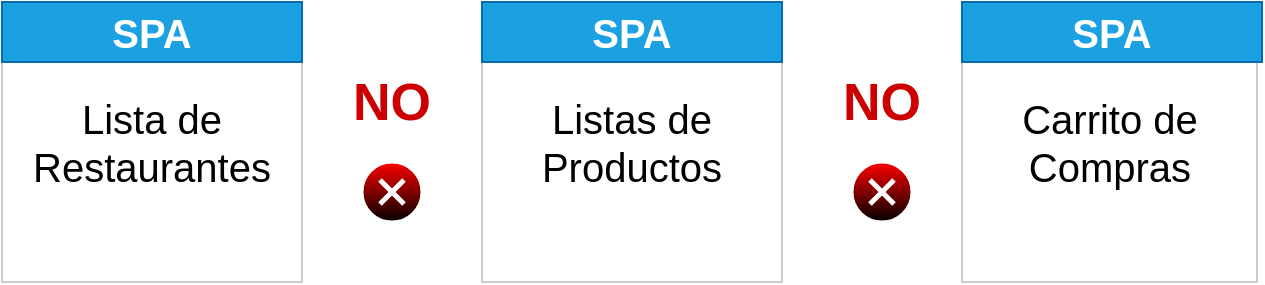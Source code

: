 <mxfile>
    <diagram name="img_2" id="a6aIed7mmHZGcMdrA9Eq">
        <mxGraphModel dx="2047" dy="987" grid="1" gridSize="10" guides="1" tooltips="1" connect="1" arrows="1" fold="1" page="1" pageScale="1" pageWidth="850" pageHeight="1100" math="0" shadow="0">
            <root>
                <mxCell id="6QOxzdff_ifJbEYJx5v0-0"/>
                <mxCell id="6QOxzdff_ifJbEYJx5v0-1" parent="6QOxzdff_ifJbEYJx5v0-0"/>
                <mxCell id="6QOxzdff_ifJbEYJx5v0-4" value="&lt;span style=&quot;font-size: 20px;&quot;&gt;&lt;font style=&quot;font-size: 20px;&quot; color=&quot;#000000&quot;&gt;Lista de Restaurantes&lt;/font&gt;&lt;/span&gt;" style="rounded=0;whiteSpace=wrap;html=1;strokeColor=#CCCCCC;fillColor=#FFFFFF;fontStyle=0;fontSize=20;" parent="6QOxzdff_ifJbEYJx5v0-1" vertex="1">
                    <mxGeometry x="40" y="120" width="150" height="140" as="geometry"/>
                </mxCell>
                <mxCell id="6QOxzdff_ifJbEYJx5v0-5" value="&lt;font style=&quot;font-size: 20px;&quot; color=&quot;#000000&quot;&gt;Listas de Productos&lt;/font&gt;" style="rounded=0;whiteSpace=wrap;html=1;strokeColor=#CCCCCC;fillColor=#FFFFFF;fontSize=20;" parent="6QOxzdff_ifJbEYJx5v0-1" vertex="1">
                    <mxGeometry x="280" y="120" width="150" height="140" as="geometry"/>
                </mxCell>
                <mxCell id="6QOxzdff_ifJbEYJx5v0-6" value="Carrito de Compras" style="rounded=0;whiteSpace=wrap;html=1;strokeColor=#CCCCCC;fillColor=#FFFFFF;fontStyle=0;fontSize=20;fontColor=#000000;" parent="6QOxzdff_ifJbEYJx5v0-1" vertex="1">
                    <mxGeometry x="520" y="120" width="147.5" height="140" as="geometry"/>
                </mxCell>
                <mxCell id="6QOxzdff_ifJbEYJx5v0-7" value="" style="endArrow=classic;startArrow=classic;html=1;fontSize=20;fontColor=#000000;entryX=0;entryY=0.5;entryDx=0;entryDy=0;exitX=1;exitY=0.5;exitDx=0;exitDy=0;strokeColor=#FFFFFF;" parent="6QOxzdff_ifJbEYJx5v0-1" source="6QOxzdff_ifJbEYJx5v0-4" target="6QOxzdff_ifJbEYJx5v0-5" edge="1">
                    <mxGeometry width="50" height="50" relative="1" as="geometry">
                        <mxPoint x="180" y="200" as="sourcePoint"/>
                        <mxPoint x="280" y="200" as="targetPoint"/>
                    </mxGeometry>
                </mxCell>
                <mxCell id="6QOxzdff_ifJbEYJx5v0-8" value="" style="endArrow=classic;startArrow=classic;html=1;fontSize=20;fontColor=#000000;entryX=0;entryY=0.5;entryDx=0;entryDy=0;exitX=1;exitY=0.5;exitDx=0;exitDy=0;strokeColor=#FFFFFF;" parent="6QOxzdff_ifJbEYJx5v0-1" source="6QOxzdff_ifJbEYJx5v0-5" target="6QOxzdff_ifJbEYJx5v0-6" edge="1">
                    <mxGeometry width="50" height="50" relative="1" as="geometry">
                        <mxPoint x="200" y="200" as="sourcePoint"/>
                        <mxPoint x="290" y="200" as="targetPoint"/>
                    </mxGeometry>
                </mxCell>
                <mxCell id="6QOxzdff_ifJbEYJx5v0-9" value="NO" style="text;html=1;strokeColor=none;fillColor=none;align=center;verticalAlign=middle;whiteSpace=wrap;rounded=0;fontSize=26;fontColor=#CC0000;fontStyle=1" parent="6QOxzdff_ifJbEYJx5v0-1" vertex="1">
                    <mxGeometry x="215" y="160" width="40" height="20" as="geometry"/>
                </mxCell>
                <mxCell id="6QOxzdff_ifJbEYJx5v0-10" value="NO" style="text;html=1;strokeColor=none;fillColor=none;align=center;verticalAlign=middle;whiteSpace=wrap;rounded=0;fontSize=26;fontColor=#CC0000;fontStyle=1" parent="6QOxzdff_ifJbEYJx5v0-1" vertex="1">
                    <mxGeometry x="460" y="160" width="40" height="20" as="geometry"/>
                </mxCell>
                <mxCell id="6QOxzdff_ifJbEYJx5v0-13" value="" style="verticalLabelPosition=bottom;verticalAlign=top;html=1;shadow=0;dashed=0;strokeWidth=1;shape=mxgraph.ios.iDeleteApp;fillColor2=#000000;strokeColor=#ffffff;fontSize=68;fontColor=#CC0000;fillColor=#FF0000;" parent="6QOxzdff_ifJbEYJx5v0-1" vertex="1">
                    <mxGeometry x="220" y="200" width="30" height="30" as="geometry"/>
                </mxCell>
                <mxCell id="6QOxzdff_ifJbEYJx5v0-14" value="" style="verticalLabelPosition=bottom;verticalAlign=top;html=1;shadow=0;dashed=0;strokeWidth=1;shape=mxgraph.ios.iDeleteApp;fillColor2=#000000;strokeColor=#ffffff;fontSize=68;fontColor=#CC0000;fillColor=#FF0000;" parent="6QOxzdff_ifJbEYJx5v0-1" vertex="1">
                    <mxGeometry x="465" y="200" width="30" height="30" as="geometry"/>
                </mxCell>
                <mxCell id="yNSV59uPDIyu0Dv-a36M-1" value="SPA" style="rounded=0;whiteSpace=wrap;html=1;strokeWidth=1;fontSize=20;fillColor=#1BA1E2;strokeColor=#006EAF;fontStyle=1;fontColor=#FFFFFF;" parent="6QOxzdff_ifJbEYJx5v0-1" vertex="1">
                    <mxGeometry x="40" y="120" width="150" height="30" as="geometry"/>
                </mxCell>
                <mxCell id="Sg96PTx7yW1pA8Rn-oe--0" value="SPA" style="rounded=0;whiteSpace=wrap;html=1;strokeWidth=1;fontSize=20;fillColor=#1BA1E2;strokeColor=#006EAF;fontStyle=1;fontColor=#FFFFFF;" parent="6QOxzdff_ifJbEYJx5v0-1" vertex="1">
                    <mxGeometry x="280" y="120" width="150" height="30" as="geometry"/>
                </mxCell>
                <mxCell id="Sg96PTx7yW1pA8Rn-oe--1" value="SPA" style="rounded=0;whiteSpace=wrap;html=1;strokeWidth=1;fontSize=20;fillColor=#1BA1E2;strokeColor=#006EAF;fontStyle=1;fontColor=#FFFFFF;" parent="6QOxzdff_ifJbEYJx5v0-1" vertex="1">
                    <mxGeometry x="520" y="120" width="150" height="30" as="geometry"/>
                </mxCell>
            </root>
        </mxGraphModel>
    </diagram>
    <diagram id="jD4X2a0NB4mMixlL2Ap6" name="img_5">
        <mxGraphModel dx="2047" dy="987" grid="1" gridSize="10" guides="1" tooltips="1" connect="1" arrows="1" fold="1" page="1" pageScale="1" pageWidth="850" pageHeight="1100" math="0" shadow="0">
            <root>
                <mxCell id="7akJQpE2wIauq2SW4Dju-0"/>
                <mxCell id="7akJQpE2wIauq2SW4Dju-1" parent="7akJQpE2wIauq2SW4Dju-0"/>
                <mxCell id="snvRbrUAllrj6BLjvfYE-0" value="" style="rounded=0;whiteSpace=wrap;html=1;" parent="7akJQpE2wIauq2SW4Dju-1" vertex="1">
                    <mxGeometry x="330" y="80" width="470" height="640" as="geometry"/>
                </mxCell>
                <mxCell id="snvRbrUAllrj6BLjvfYE-1" value="" style="rounded=0;whiteSpace=wrap;html=1;" parent="7akJQpE2wIauq2SW4Dju-1" vertex="1">
                    <mxGeometry x="330" y="80" width="470" height="80" as="geometry"/>
                </mxCell>
                <mxCell id="snvRbrUAllrj6BLjvfYE-2" value="&lt;blockquote style=&quot;margin: 0px 0px 0px 40px; border: none; padding: 0px; font-size: 14px;&quot;&gt;https://&lt;/blockquote&gt;" style="rounded=0;whiteSpace=wrap;html=1;align=left;fontSize=14;" parent="7akJQpE2wIauq2SW4Dju-1" vertex="1">
                    <mxGeometry x="440" y="102.5" width="280" height="35" as="geometry"/>
                </mxCell>
                <mxCell id="snvRbrUAllrj6BLjvfYE-6" value="" style="shape=flexArrow;endArrow=classic;html=1;" parent="7akJQpE2wIauq2SW4Dju-1" edge="1">
                    <mxGeometry width="50" height="50" relative="1" as="geometry">
                        <mxPoint x="382" y="120" as="sourcePoint"/>
                        <mxPoint x="342" y="119.5" as="targetPoint"/>
                    </mxGeometry>
                </mxCell>
                <mxCell id="snvRbrUAllrj6BLjvfYE-7" value="" style="shape=flexArrow;endArrow=classic;html=1;entryX=0;entryY=0.75;entryDx=0;entryDy=0;" parent="7akJQpE2wIauq2SW4Dju-1" edge="1">
                    <mxGeometry width="50" height="50" relative="1" as="geometry">
                        <mxPoint x="392" y="120" as="sourcePoint"/>
                        <mxPoint x="432" y="118.75" as="targetPoint"/>
                    </mxGeometry>
                </mxCell>
                <mxCell id="snvRbrUAllrj6BLjvfYE-8" value="" style="shape=sumEllipse;perimeter=ellipsePerimeter;whiteSpace=wrap;html=1;backgroundOutline=1;" parent="7akJQpE2wIauq2SW4Dju-1" vertex="1">
                    <mxGeometry x="760" y="110" width="20" height="20" as="geometry"/>
                </mxCell>
                <mxCell id="snvRbrUAllrj6BLjvfYE-9" value="" style="shape=actor;whiteSpace=wrap;html=1;" parent="7akJQpE2wIauq2SW4Dju-1" vertex="1">
                    <mxGeometry x="730" y="105" width="20" height="30" as="geometry"/>
                </mxCell>
                <mxCell id="snvRbrUAllrj6BLjvfYE-10" value="Nuestra aplicación para compras de comida" style="text;html=1;strokeColor=none;fillColor=none;align=center;verticalAlign=middle;whiteSpace=wrap;rounded=0;fontStyle=1;fontSize=18;" parent="7akJQpE2wIauq2SW4Dju-1" vertex="1">
                    <mxGeometry x="365" y="177" width="320" height="70" as="geometry"/>
                </mxCell>
                <mxCell id="snvRbrUAllrj6BLjvfYE-11" value="&lt;div style=&quot;&quot;&gt;&lt;b&gt;&lt;i&gt;Nuestros restaurantes disponibles&lt;/i&gt;&lt;/b&gt;&lt;span&gt;.&lt;/span&gt;&lt;/div&gt;&lt;br&gt;&lt;blockquote style=&quot;margin: 0 0 0 40px ; border: none ; padding: 0px&quot;&gt;- Restaurante 1&lt;/blockquote&gt;&lt;blockquote style=&quot;margin: 0 0 0 40px ; border: none ; padding: 0px&quot;&gt;- Restaurante 2&lt;/blockquote&gt;&lt;blockquote style=&quot;margin: 0 0 0 40px ; border: none ; padding: 0px&quot;&gt;- Restaurante 3&lt;/blockquote&gt;" style="text;html=1;fillColor=none;align=left;verticalAlign=middle;whiteSpace=wrap;rounded=0;fontStyle=0;fontSize=14;dashed=1;strokeWidth=3;strokeColor=#D9D9D9;" parent="7akJQpE2wIauq2SW4Dju-1" vertex="1">
                    <mxGeometry x="365" y="247" width="275" height="130" as="geometry"/>
                </mxCell>
                <mxCell id="snvRbrUAllrj6BLjvfYE-15" value="&lt;b&gt;&lt;i&gt;Productos a la venta&lt;/i&gt;&lt;/b&gt;&lt;br&gt;&lt;br&gt;&lt;blockquote style=&quot;margin: 0 0 0 40px ; border: none ; padding: 0px&quot;&gt;- Producto 1&lt;/blockquote&gt;&lt;blockquote style=&quot;margin: 0 0 0 40px ; border: none ; padding: 0px&quot;&gt;- Producto 2&lt;/blockquote&gt;&lt;blockquote style=&quot;margin: 0 0 0 40px ; border: none ; padding: 0px&quot;&gt;- Producto 3&lt;/blockquote&gt;" style="text;html=1;fillColor=none;align=left;verticalAlign=middle;whiteSpace=wrap;rounded=0;fontStyle=0;fontSize=14;dashed=1;strokeWidth=3;strokeColor=#D9D9D9;" parent="7akJQpE2wIauq2SW4Dju-1" vertex="1">
                    <mxGeometry x="365" y="390" width="275" height="130" as="geometry"/>
                </mxCell>
                <mxCell id="snvRbrUAllrj6BLjvfYE-16" value="&lt;b&gt;&lt;i&gt;Carrito de compras&lt;/i&gt;&lt;/b&gt;&lt;br&gt;&lt;br&gt;&lt;blockquote style=&quot;margin: 0 0 0 40px ; border: none ; padding: 0px&quot;&gt;Tienes productos en tu carrito&lt;/blockquote&gt;" style="text;html=1;fillColor=none;align=left;verticalAlign=middle;whiteSpace=wrap;rounded=0;fontStyle=0;fontSize=14;dashed=1;strokeWidth=3;strokeColor=#D9D9D9;" parent="7akJQpE2wIauq2SW4Dju-1" vertex="1">
                    <mxGeometry x="365" y="540" width="275" height="110" as="geometry"/>
                </mxCell>
                <mxCell id="snvRbrUAllrj6BLjvfYE-19" value="Componente App" style="whiteSpace=wrap;html=1;fontSize=16;" parent="7akJQpE2wIauq2SW4Dju-1" vertex="1">
                    <mxGeometry x="70" y="417.5" width="120" height="75" as="geometry"/>
                </mxCell>
                <mxCell id="snvRbrUAllrj6BLjvfYE-23" value="" style="edgeStyle=elbowEdgeStyle;elbow=horizontal;html=1;rounded=0;entryX=0;entryY=0.5;entryDx=0;entryDy=0;strokeColor=#1BA1E2;" parent="7akJQpE2wIauq2SW4Dju-1" source="snvRbrUAllrj6BLjvfYE-19" target="snvRbrUAllrj6BLjvfYE-16" edge="1">
                    <mxGeometry relative="1" as="geometry">
                        <mxPoint x="220" y="500" as="targetPoint"/>
                        <Array as="points">
                            <mxPoint x="240" y="530"/>
                        </Array>
                    </mxGeometry>
                </mxCell>
                <mxCell id="snvRbrUAllrj6BLjvfYE-24" value="" style="endArrow=classic;html=1;fontSize=14;exitX=1;exitY=0.5;exitDx=0;exitDy=0;entryX=0;entryY=0.5;entryDx=0;entryDy=0;strokeColor=#1BA1E2;" parent="7akJQpE2wIauq2SW4Dju-1" source="snvRbrUAllrj6BLjvfYE-19" target="snvRbrUAllrj6BLjvfYE-15" edge="1">
                    <mxGeometry width="50" height="50" relative="1" as="geometry">
                        <mxPoint x="390" y="560" as="sourcePoint"/>
                        <mxPoint x="440" y="510" as="targetPoint"/>
                    </mxGeometry>
                </mxCell>
                <mxCell id="snvRbrUAllrj6BLjvfYE-26" value="Componente&lt;br style=&quot;font-size: 13px;&quot;&gt;Restaurantes" style="text;html=1;strokeColor=none;fillColor=none;align=center;verticalAlign=middle;whiteSpace=wrap;rounded=0;dashed=1;fontSize=13;fontColor=#FFFFFF;" parent="7akJQpE2wIauq2SW4Dju-1" vertex="1">
                    <mxGeometry x="231" y="260" width="110" height="50" as="geometry"/>
                </mxCell>
                <mxCell id="snvRbrUAllrj6BLjvfYE-28" value="" style="edgeStyle=elbowEdgeStyle;elbow=horizontal;html=1;rounded=0;entryX=0;entryY=0.5;entryDx=0;entryDy=0;strokeColor=#1BA1E2;" parent="7akJQpE2wIauq2SW4Dju-1" source="snvRbrUAllrj6BLjvfYE-19" target="snvRbrUAllrj6BLjvfYE-11" edge="1">
                    <mxGeometry relative="1" as="geometry">
                        <mxPoint x="230" y="455" as="sourcePoint"/>
                        <mxPoint x="365" y="312" as="targetPoint"/>
                        <Array as="points">
                            <mxPoint x="240" y="380"/>
                        </Array>
                    </mxGeometry>
                </mxCell>
                <mxCell id="snvRbrUAllrj6BLjvfYE-30" value="Componente&lt;br style=&quot;font-size: 13px;&quot;&gt;Productos" style="text;html=1;strokeColor=none;fillColor=none;align=center;verticalAlign=middle;whiteSpace=wrap;rounded=0;dashed=1;fontSize=13;fontColor=#FFFFFF;" parent="7akJQpE2wIauq2SW4Dju-1" vertex="1">
                    <mxGeometry x="229" y="400" width="110" height="50" as="geometry"/>
                </mxCell>
                <mxCell id="snvRbrUAllrj6BLjvfYE-31" value="Componente&lt;br style=&quot;font-size: 13px;&quot;&gt;Carrito" style="text;html=1;strokeColor=none;fillColor=none;align=center;verticalAlign=middle;whiteSpace=wrap;rounded=0;dashed=1;fontSize=13;fontColor=#FFFFFF;" parent="7akJQpE2wIauq2SW4Dju-1" vertex="1">
                    <mxGeometry x="231" y="541" width="110" height="50" as="geometry"/>
                </mxCell>
                <mxCell id="snvRbrUAllrj6BLjvfYE-32" value="Single Page Application" style="text;html=1;strokeColor=none;fillColor=none;align=center;verticalAlign=middle;whiteSpace=wrap;rounded=0;dashed=1;fontSize=12;fontColor=#FFFFFF;" parent="7akJQpE2wIauq2SW4Dju-1" vertex="1">
                    <mxGeometry x="50" y="492.5" width="160" height="30" as="geometry"/>
                </mxCell>
            </root>
        </mxGraphModel>
    </diagram>
    <diagram name="img_6" id="Enb95pOF4PObTDkpos4J">
        <mxGraphModel dx="2047" dy="987" grid="1" gridSize="10" guides="1" tooltips="1" connect="1" arrows="1" fold="1" page="1" pageScale="1" pageWidth="850" pageHeight="1100" math="0" shadow="0">
            <root>
                <mxCell id="ajh26IxtPM0NTGL0Cuzx-0"/>
                <mxCell id="ajh26IxtPM0NTGL0Cuzx-1" parent="ajh26IxtPM0NTGL0Cuzx-0"/>
                <mxCell id="ajh26IxtPM0NTGL0Cuzx-2" value="&lt;span style=&quot;font-size: 20px;&quot;&gt;&lt;font style=&quot;font-size: 20px;&quot; color=&quot;#000000&quot;&gt;Lista de Restaurantes&lt;/font&gt;&lt;/span&gt;" style="rounded=0;whiteSpace=wrap;html=1;strokeColor=#CCCCCC;fillColor=#FFFFFF;fontStyle=0;fontSize=20;verticalAlign=bottom;" parent="ajh26IxtPM0NTGL0Cuzx-1" vertex="1">
                    <mxGeometry x="40" y="227" width="150" height="90" as="geometry"/>
                </mxCell>
                <mxCell id="ajh26IxtPM0NTGL0Cuzx-3" value="&lt;font style=&quot;font-size: 20px;&quot; color=&quot;#000000&quot;&gt;Listas de Productos&lt;/font&gt;" style="rounded=0;whiteSpace=wrap;html=1;strokeColor=#CCCCCC;fillColor=#FFFFFF;fontSize=20;verticalAlign=bottom;" parent="ajh26IxtPM0NTGL0Cuzx-1" vertex="1">
                    <mxGeometry x="40" y="370" width="150" height="90" as="geometry"/>
                </mxCell>
                <mxCell id="ajh26IxtPM0NTGL0Cuzx-4" value="Carrito de Compras" style="rounded=0;whiteSpace=wrap;html=1;strokeColor=#CCCCCC;fillColor=#FFFFFF;fontStyle=0;fontSize=20;fontColor=#000000;verticalAlign=bottom;" parent="ajh26IxtPM0NTGL0Cuzx-1" vertex="1">
                    <mxGeometry x="41" y="510" width="147.5" height="90" as="geometry"/>
                </mxCell>
                <mxCell id="ajh26IxtPM0NTGL0Cuzx-5" value="MFE No. 1" style="rounded=0;whiteSpace=wrap;html=1;strokeWidth=1;fontSize=20;fillColor=#1BA1E2;strokeColor=#006EAF;fontStyle=1;fontColor=#FFFFFF;" parent="ajh26IxtPM0NTGL0Cuzx-1" vertex="1">
                    <mxGeometry x="40" y="227" width="150" height="30" as="geometry"/>
                </mxCell>
                <mxCell id="ajh26IxtPM0NTGL0Cuzx-6" value="MFE No. 2" style="rounded=0;whiteSpace=wrap;html=1;strokeWidth=1;fontSize=20;fillColor=#1BA1E2;strokeColor=#006EAF;fontStyle=1;fontColor=#FFFFFF;" parent="ajh26IxtPM0NTGL0Cuzx-1" vertex="1">
                    <mxGeometry x="40" y="370" width="150" height="30" as="geometry"/>
                </mxCell>
                <mxCell id="ajh26IxtPM0NTGL0Cuzx-7" value="MFE No. 3" style="rounded=0;whiteSpace=wrap;html=1;strokeWidth=1;fontSize=20;fillColor=#1BA1E2;strokeColor=#006EAF;fontStyle=1;fontColor=#FFFFFF;" parent="ajh26IxtPM0NTGL0Cuzx-1" vertex="1">
                    <mxGeometry x="40" y="510" width="150" height="30" as="geometry"/>
                </mxCell>
                <mxCell id="vk7dS1dXmdMr6N87hrxp-0" value="" style="rounded=0;whiteSpace=wrap;html=1;" parent="ajh26IxtPM0NTGL0Cuzx-1" vertex="1">
                    <mxGeometry x="240" y="40" width="470" height="640" as="geometry"/>
                </mxCell>
                <mxCell id="vk7dS1dXmdMr6N87hrxp-1" value="" style="rounded=0;whiteSpace=wrap;html=1;" parent="ajh26IxtPM0NTGL0Cuzx-1" vertex="1">
                    <mxGeometry x="240" y="40" width="470" height="80" as="geometry"/>
                </mxCell>
                <mxCell id="vk7dS1dXmdMr6N87hrxp-2" value="&lt;blockquote style=&quot;margin: 0px 0px 0px 40px; border: none; padding: 0px; font-size: 14px;&quot;&gt;https://&lt;/blockquote&gt;" style="rounded=0;whiteSpace=wrap;html=1;align=left;fontSize=14;" parent="ajh26IxtPM0NTGL0Cuzx-1" vertex="1">
                    <mxGeometry x="350" y="62.5" width="280" height="35" as="geometry"/>
                </mxCell>
                <mxCell id="vk7dS1dXmdMr6N87hrxp-3" value="" style="shape=flexArrow;endArrow=classic;html=1;" parent="ajh26IxtPM0NTGL0Cuzx-1" edge="1">
                    <mxGeometry width="50" height="50" relative="1" as="geometry">
                        <mxPoint x="292" y="80" as="sourcePoint"/>
                        <mxPoint x="252" y="79.5" as="targetPoint"/>
                    </mxGeometry>
                </mxCell>
                <mxCell id="vk7dS1dXmdMr6N87hrxp-4" value="" style="shape=flexArrow;endArrow=classic;html=1;entryX=0;entryY=0.75;entryDx=0;entryDy=0;" parent="ajh26IxtPM0NTGL0Cuzx-1" edge="1">
                    <mxGeometry width="50" height="50" relative="1" as="geometry">
                        <mxPoint x="302" y="80" as="sourcePoint"/>
                        <mxPoint x="342" y="78.75" as="targetPoint"/>
                    </mxGeometry>
                </mxCell>
                <mxCell id="vk7dS1dXmdMr6N87hrxp-5" value="" style="shape=sumEllipse;perimeter=ellipsePerimeter;whiteSpace=wrap;html=1;backgroundOutline=1;" parent="ajh26IxtPM0NTGL0Cuzx-1" vertex="1">
                    <mxGeometry x="670" y="70" width="20" height="20" as="geometry"/>
                </mxCell>
                <mxCell id="vk7dS1dXmdMr6N87hrxp-6" value="" style="shape=actor;whiteSpace=wrap;html=1;" parent="ajh26IxtPM0NTGL0Cuzx-1" vertex="1">
                    <mxGeometry x="640" y="65" width="20" height="30" as="geometry"/>
                </mxCell>
                <mxCell id="vk7dS1dXmdMr6N87hrxp-7" value="Nuestra aplicación para compras de comida" style="text;html=1;strokeColor=none;fillColor=none;align=center;verticalAlign=middle;whiteSpace=wrap;rounded=0;fontStyle=1;fontSize=18;" parent="ajh26IxtPM0NTGL0Cuzx-1" vertex="1">
                    <mxGeometry x="275" y="137" width="320" height="70" as="geometry"/>
                </mxCell>
                <mxCell id="vk7dS1dXmdMr6N87hrxp-8" value="&lt;div style=&quot;&quot;&gt;&lt;b&gt;&lt;i&gt;Nuestros restaurantes disponibles&lt;/i&gt;&lt;/b&gt;&lt;span&gt;.&lt;/span&gt;&lt;/div&gt;&lt;br&gt;&lt;blockquote style=&quot;margin: 0 0 0 40px ; border: none ; padding: 0px&quot;&gt;- Restaurante 1&lt;/blockquote&gt;&lt;blockquote style=&quot;margin: 0 0 0 40px ; border: none ; padding: 0px&quot;&gt;- Restaurante 2&lt;/blockquote&gt;&lt;blockquote style=&quot;margin: 0 0 0 40px ; border: none ; padding: 0px&quot;&gt;- Restaurante 3&lt;/blockquote&gt;" style="text;html=1;fillColor=none;align=left;verticalAlign=middle;whiteSpace=wrap;rounded=0;fontStyle=0;fontSize=14;dashed=1;strokeWidth=3;strokeColor=#D9D9D9;" parent="ajh26IxtPM0NTGL0Cuzx-1" vertex="1">
                    <mxGeometry x="275" y="207" width="275" height="130" as="geometry"/>
                </mxCell>
                <mxCell id="vk7dS1dXmdMr6N87hrxp-9" value="&lt;b&gt;&lt;i&gt;Productos a la venta&lt;/i&gt;&lt;/b&gt;&lt;br&gt;&lt;br&gt;&lt;blockquote style=&quot;margin: 0 0 0 40px ; border: none ; padding: 0px&quot;&gt;- Producto 1&lt;/blockquote&gt;&lt;blockquote style=&quot;margin: 0 0 0 40px ; border: none ; padding: 0px&quot;&gt;- Producto 2&lt;/blockquote&gt;&lt;blockquote style=&quot;margin: 0 0 0 40px ; border: none ; padding: 0px&quot;&gt;- Producto 3&lt;/blockquote&gt;" style="text;html=1;fillColor=none;align=left;verticalAlign=middle;whiteSpace=wrap;rounded=0;fontStyle=0;fontSize=14;dashed=1;strokeWidth=3;strokeColor=#D9D9D9;" parent="ajh26IxtPM0NTGL0Cuzx-1" vertex="1">
                    <mxGeometry x="275" y="350" width="275" height="130" as="geometry"/>
                </mxCell>
                <mxCell id="vk7dS1dXmdMr6N87hrxp-10" value="&lt;b&gt;&lt;i&gt;Carrito de compras&lt;/i&gt;&lt;/b&gt;&lt;br&gt;&lt;br&gt;&lt;blockquote style=&quot;margin: 0 0 0 40px ; border: none ; padding: 0px&quot;&gt;Tienes productos en tu carrito&lt;/blockquote&gt;" style="text;html=1;fillColor=none;align=left;verticalAlign=middle;whiteSpace=wrap;rounded=0;fontStyle=0;fontSize=14;dashed=1;strokeWidth=3;strokeColor=#D9D9D9;" parent="ajh26IxtPM0NTGL0Cuzx-1" vertex="1">
                    <mxGeometry x="275" y="500" width="275" height="110" as="geometry"/>
                </mxCell>
                <mxCell id="vk7dS1dXmdMr6N87hrxp-13" value="" style="endArrow=classic;startArrow=classic;html=1;fontSize=13;exitX=1;exitY=0.5;exitDx=0;exitDy=0;entryX=0;entryY=0.5;entryDx=0;entryDy=0;strokeColor=#1BA1E2;" parent="ajh26IxtPM0NTGL0Cuzx-1" source="ajh26IxtPM0NTGL0Cuzx-2" target="vk7dS1dXmdMr6N87hrxp-8" edge="1">
                    <mxGeometry width="50" height="50" relative="1" as="geometry">
                        <mxPoint x="400" y="690" as="sourcePoint"/>
                        <mxPoint x="450" y="640" as="targetPoint"/>
                    </mxGeometry>
                </mxCell>
                <mxCell id="vk7dS1dXmdMr6N87hrxp-14" value="" style="endArrow=classic;startArrow=classic;html=1;fontSize=13;exitX=1;exitY=0.5;exitDx=0;exitDy=0;entryX=0;entryY=0.5;entryDx=0;entryDy=0;strokeColor=#1BA1E2;" parent="ajh26IxtPM0NTGL0Cuzx-1" source="ajh26IxtPM0NTGL0Cuzx-3" target="vk7dS1dXmdMr6N87hrxp-9" edge="1">
                    <mxGeometry width="50" height="50" relative="1" as="geometry">
                        <mxPoint x="190" y="414.5" as="sourcePoint"/>
                        <mxPoint x="275" y="414.5" as="targetPoint"/>
                    </mxGeometry>
                </mxCell>
                <mxCell id="vk7dS1dXmdMr6N87hrxp-15" value="" style="endArrow=classic;startArrow=classic;html=1;fontSize=13;exitX=1;exitY=0.5;exitDx=0;exitDy=0;entryX=0;entryY=0.5;entryDx=0;entryDy=0;strokeColor=#1BA1E2;" parent="ajh26IxtPM0NTGL0Cuzx-1" source="ajh26IxtPM0NTGL0Cuzx-4" target="vk7dS1dXmdMr6N87hrxp-10" edge="1">
                    <mxGeometry width="50" height="50" relative="1" as="geometry">
                        <mxPoint x="210" y="292" as="sourcePoint"/>
                        <mxPoint x="295" y="292" as="targetPoint"/>
                    </mxGeometry>
                </mxCell>
            </root>
        </mxGraphModel>
    </diagram>
    <diagram name="img_7" id="j9WOxoY7QaXKJfFNjWSs">
        <mxGraphModel dx="2047" dy="987" grid="1" gridSize="10" guides="1" tooltips="1" connect="1" arrows="1" fold="1" page="1" pageScale="1" pageWidth="850" pageHeight="1100" math="0" shadow="0">
            <root>
                <mxCell id="0q3lHIbsL6-f0cUBK-X--0"/>
                <mxCell id="0q3lHIbsL6-f0cUBK-X--1" parent="0q3lHIbsL6-f0cUBK-X--0"/>
                <mxCell id="0q3lHIbsL6-f0cUBK-X--2" value="&lt;span style=&quot;font-size: 18px;&quot;&gt;&lt;font style=&quot;font-size: 18px;&quot; color=&quot;#000000&quot;&gt;Lista de Restaurantes&lt;/font&gt;&lt;/span&gt;" style="rounded=0;whiteSpace=wrap;html=1;strokeColor=#CCCCCC;fillColor=#FFFFFF;fontStyle=0;fontSize=18;verticalAlign=bottom;" parent="0q3lHIbsL6-f0cUBK-X--1" vertex="1">
                    <mxGeometry x="230" y="278.5" width="130" height="90" as="geometry"/>
                </mxCell>
                <mxCell id="0q3lHIbsL6-f0cUBK-X--3" value="&lt;font style=&quot;font-size: 18px;&quot; color=&quot;#000000&quot;&gt;Listas de Productos&lt;/font&gt;" style="rounded=0;whiteSpace=wrap;html=1;strokeColor=#CCCCCC;fillColor=#FFFFFF;fontSize=18;verticalAlign=bottom;" parent="0q3lHIbsL6-f0cUBK-X--1" vertex="1">
                    <mxGeometry x="230" y="421.5" width="130" height="90" as="geometry"/>
                </mxCell>
                <mxCell id="0q3lHIbsL6-f0cUBK-X--4" value="Carrito de Compras" style="rounded=0;whiteSpace=wrap;html=1;strokeColor=#CCCCCC;fillColor=#FFFFFF;fontStyle=0;fontSize=18;fontColor=#000000;verticalAlign=bottom;" parent="0q3lHIbsL6-f0cUBK-X--1" vertex="1">
                    <mxGeometry x="230" y="561.5" width="128.5" height="90" as="geometry"/>
                </mxCell>
                <mxCell id="0q3lHIbsL6-f0cUBK-X--5" value="MFE No. 1" style="rounded=0;whiteSpace=wrap;html=1;strokeWidth=1;fontSize=20;fillColor=#1BA1E2;strokeColor=#006EAF;fontStyle=1;fontColor=#FFFFFF;" parent="0q3lHIbsL6-f0cUBK-X--1" vertex="1">
                    <mxGeometry x="230" y="278.5" width="130" height="30" as="geometry"/>
                </mxCell>
                <mxCell id="0q3lHIbsL6-f0cUBK-X--6" value="MFE No. 2" style="rounded=0;whiteSpace=wrap;html=1;strokeWidth=1;fontSize=20;fillColor=#1BA1E2;strokeColor=#006EAF;fontStyle=1;fontColor=#FFFFFF;" parent="0q3lHIbsL6-f0cUBK-X--1" vertex="1">
                    <mxGeometry x="230" y="421.5" width="130" height="30" as="geometry"/>
                </mxCell>
                <mxCell id="0q3lHIbsL6-f0cUBK-X--7" value="MFE No. 3" style="rounded=0;whiteSpace=wrap;html=1;strokeWidth=1;fontSize=20;fillColor=#1BA1E2;strokeColor=#006EAF;fontStyle=1;fontColor=#FFFFFF;" parent="0q3lHIbsL6-f0cUBK-X--1" vertex="1">
                    <mxGeometry x="230" y="561.5" width="130" height="30" as="geometry"/>
                </mxCell>
                <mxCell id="0q3lHIbsL6-f0cUBK-X--8" value="" style="rounded=0;whiteSpace=wrap;html=1;" parent="0q3lHIbsL6-f0cUBK-X--1" vertex="1">
                    <mxGeometry x="400" y="90" width="430" height="640" as="geometry"/>
                </mxCell>
                <mxCell id="0q3lHIbsL6-f0cUBK-X--9" value="" style="rounded=0;whiteSpace=wrap;html=1;" parent="0q3lHIbsL6-f0cUBK-X--1" vertex="1">
                    <mxGeometry x="400" y="90" width="430" height="80" as="geometry"/>
                </mxCell>
                <mxCell id="0q3lHIbsL6-f0cUBK-X--10" value="&lt;blockquote style=&quot;margin: 0px 0px 0px 40px; border: none; padding: 0px; font-size: 14px;&quot;&gt;https://&lt;/blockquote&gt;" style="rounded=0;whiteSpace=wrap;html=1;align=left;fontSize=14;" parent="0q3lHIbsL6-f0cUBK-X--1" vertex="1">
                    <mxGeometry x="510" y="112.5" width="240" height="35" as="geometry"/>
                </mxCell>
                <mxCell id="0q3lHIbsL6-f0cUBK-X--11" value="" style="shape=flexArrow;endArrow=classic;html=1;" parent="0q3lHIbsL6-f0cUBK-X--1" edge="1">
                    <mxGeometry width="50" height="50" relative="1" as="geometry">
                        <mxPoint x="450" y="130.38" as="sourcePoint"/>
                        <mxPoint x="410" y="129.88" as="targetPoint"/>
                    </mxGeometry>
                </mxCell>
                <mxCell id="0q3lHIbsL6-f0cUBK-X--12" value="" style="shape=flexArrow;endArrow=classic;html=1;entryX=0;entryY=0.75;entryDx=0;entryDy=0;" parent="0q3lHIbsL6-f0cUBK-X--1" edge="1">
                    <mxGeometry width="50" height="50" relative="1" as="geometry">
                        <mxPoint x="460" y="130.38" as="sourcePoint"/>
                        <mxPoint x="500" y="129.13" as="targetPoint"/>
                    </mxGeometry>
                </mxCell>
                <mxCell id="0q3lHIbsL6-f0cUBK-X--13" value="" style="shape=sumEllipse;perimeter=ellipsePerimeter;whiteSpace=wrap;html=1;backgroundOutline=1;" parent="0q3lHIbsL6-f0cUBK-X--1" vertex="1">
                    <mxGeometry x="790" y="120" width="20" height="20" as="geometry"/>
                </mxCell>
                <mxCell id="0q3lHIbsL6-f0cUBK-X--14" value="" style="shape=actor;whiteSpace=wrap;html=1;" parent="0q3lHIbsL6-f0cUBK-X--1" vertex="1">
                    <mxGeometry x="760" y="115" width="20" height="30" as="geometry"/>
                </mxCell>
                <mxCell id="0q3lHIbsL6-f0cUBK-X--15" value="Nuestra aplicación para compras de comida" style="text;html=1;strokeColor=none;fillColor=none;align=center;verticalAlign=middle;whiteSpace=wrap;rounded=0;fontStyle=1;fontSize=18;" parent="0q3lHIbsL6-f0cUBK-X--1" vertex="1">
                    <mxGeometry x="420" y="187" width="320" height="70" as="geometry"/>
                </mxCell>
                <mxCell id="0q3lHIbsL6-f0cUBK-X--16" value="&lt;div style=&quot;&quot;&gt;&lt;b&gt;&lt;i&gt;Nuestros restaurantes disponibles&lt;/i&gt;&lt;/b&gt;&lt;span&gt;.&lt;/span&gt;&lt;/div&gt;&lt;br&gt;&lt;blockquote style=&quot;margin: 0 0 0 40px ; border: none ; padding: 0px&quot;&gt;- Restaurante 1&lt;/blockquote&gt;&lt;blockquote style=&quot;margin: 0 0 0 40px ; border: none ; padding: 0px&quot;&gt;- Restaurante 2&lt;/blockquote&gt;&lt;blockquote style=&quot;margin: 0 0 0 40px ; border: none ; padding: 0px&quot;&gt;- Restaurante 3&lt;/blockquote&gt;" style="text;html=1;fillColor=none;align=left;verticalAlign=middle;whiteSpace=wrap;rounded=0;fontStyle=0;fontSize=14;dashed=1;strokeWidth=3;strokeColor=#D9D9D9;" parent="0q3lHIbsL6-f0cUBK-X--1" vertex="1">
                    <mxGeometry x="420" y="257" width="275" height="130" as="geometry"/>
                </mxCell>
                <mxCell id="0q3lHIbsL6-f0cUBK-X--17" value="&lt;b&gt;&lt;i&gt;Productos a la venta&lt;/i&gt;&lt;/b&gt;&lt;br&gt;&lt;br&gt;&lt;blockquote style=&quot;margin: 0 0 0 40px ; border: none ; padding: 0px&quot;&gt;- Producto 1&lt;/blockquote&gt;&lt;blockquote style=&quot;margin: 0 0 0 40px ; border: none ; padding: 0px&quot;&gt;- Producto 2&lt;/blockquote&gt;&lt;blockquote style=&quot;margin: 0 0 0 40px ; border: none ; padding: 0px&quot;&gt;- Producto 3&lt;/blockquote&gt;" style="text;html=1;fillColor=none;align=left;verticalAlign=middle;whiteSpace=wrap;rounded=0;fontStyle=0;fontSize=14;dashed=1;strokeWidth=3;strokeColor=#D9D9D9;" parent="0q3lHIbsL6-f0cUBK-X--1" vertex="1">
                    <mxGeometry x="420" y="400" width="275" height="130" as="geometry"/>
                </mxCell>
                <mxCell id="0q3lHIbsL6-f0cUBK-X--18" value="&lt;b&gt;&lt;i&gt;Carrito de compras&lt;/i&gt;&lt;/b&gt;&lt;br&gt;&lt;br&gt;&lt;blockquote style=&quot;margin: 0 0 0 40px ; border: none ; padding: 0px&quot;&gt;Tienes productos en tu carrito&lt;/blockquote&gt;" style="text;html=1;fillColor=none;align=left;verticalAlign=middle;whiteSpace=wrap;rounded=0;fontStyle=0;fontSize=14;dashed=1;strokeWidth=3;strokeColor=#D9D9D9;" parent="0q3lHIbsL6-f0cUBK-X--1" vertex="1">
                    <mxGeometry x="420" y="550" width="275" height="110" as="geometry"/>
                </mxCell>
                <mxCell id="0q3lHIbsL6-f0cUBK-X--19" value="" style="endArrow=classic;startArrow=classic;html=1;fontSize=13;exitX=1;exitY=0.5;exitDx=0;exitDy=0;entryX=0;entryY=0.5;entryDx=0;entryDy=0;fontColor=#1BA1E2;strokeColor=#1BA1E2;" parent="0q3lHIbsL6-f0cUBK-X--1" source="0q3lHIbsL6-f0cUBK-X--2" target="0q3lHIbsL6-f0cUBK-X--16" edge="1">
                    <mxGeometry width="50" height="50" relative="1" as="geometry">
                        <mxPoint x="520" y="740" as="sourcePoint"/>
                        <mxPoint x="570" y="690" as="targetPoint"/>
                    </mxGeometry>
                </mxCell>
                <mxCell id="0q3lHIbsL6-f0cUBK-X--20" value="" style="endArrow=classic;startArrow=classic;html=1;fontSize=13;exitX=1;exitY=0.5;exitDx=0;exitDy=0;entryX=0;entryY=0.5;entryDx=0;entryDy=0;fontColor=#1BA1E2;strokeColor=#1BA1E2;" parent="0q3lHIbsL6-f0cUBK-X--1" source="0q3lHIbsL6-f0cUBK-X--3" target="0q3lHIbsL6-f0cUBK-X--17" edge="1">
                    <mxGeometry width="50" height="50" relative="1" as="geometry">
                        <mxPoint x="310" y="464.5" as="sourcePoint"/>
                        <mxPoint x="395" y="464.5" as="targetPoint"/>
                    </mxGeometry>
                </mxCell>
                <mxCell id="0q3lHIbsL6-f0cUBK-X--21" value="" style="endArrow=classic;startArrow=classic;html=1;fontSize=13;exitX=1;exitY=0.5;exitDx=0;exitDy=0;entryX=0;entryY=0.5;entryDx=0;entryDy=0;strokeColor=#1BA1E2;" parent="0q3lHIbsL6-f0cUBK-X--1" source="0q3lHIbsL6-f0cUBK-X--4" target="0q3lHIbsL6-f0cUBK-X--18" edge="1">
                    <mxGeometry width="50" height="50" relative="1" as="geometry">
                        <mxPoint x="330" y="342" as="sourcePoint"/>
                        <mxPoint x="415" y="342" as="targetPoint"/>
                    </mxGeometry>
                </mxCell>
                <mxCell id="PTN0NNGN7PwnQ2n4if3d-0" value="Contenedor&lt;br&gt;(Container)" style="rounded=0;whiteSpace=wrap;html=1;strokeWidth=1;fontSize=20;fillColor=#1BA1E2;strokeColor=#006EAF;fontStyle=1;fontColor=#FFFFFF;" parent="0q3lHIbsL6-f0cUBK-X--1" vertex="1">
                    <mxGeometry x="20" y="430" width="150" height="70" as="geometry"/>
                </mxCell>
                <mxCell id="PTN0NNGN7PwnQ2n4if3d-2" value="" style="edgeStyle=elbowEdgeStyle;elbow=horizontal;endArrow=classic;html=1;fontSize=18;fontColor=#FFFFFF;exitX=1;exitY=0.5;exitDx=0;exitDy=0;entryX=0;entryY=0.5;entryDx=0;entryDy=0;strokeColor=#FFFFFF;" parent="0q3lHIbsL6-f0cUBK-X--1" source="PTN0NNGN7PwnQ2n4if3d-0" target="0q3lHIbsL6-f0cUBK-X--2" edge="1">
                    <mxGeometry width="50" height="50" relative="1" as="geometry">
                        <mxPoint x="540" y="680" as="sourcePoint"/>
                        <mxPoint x="590" y="630" as="targetPoint"/>
                    </mxGeometry>
                </mxCell>
                <mxCell id="PTN0NNGN7PwnQ2n4if3d-3" value="" style="edgeStyle=elbowEdgeStyle;elbow=horizontal;endArrow=classic;html=1;fontSize=18;fontColor=#FFFFFF;exitX=1;exitY=0.5;exitDx=0;exitDy=0;entryX=0;entryY=0.5;entryDx=0;entryDy=0;strokeColor=#FFFFFF;" parent="0q3lHIbsL6-f0cUBK-X--1" source="PTN0NNGN7PwnQ2n4if3d-0" target="0q3lHIbsL6-f0cUBK-X--4" edge="1">
                    <mxGeometry width="50" height="50" relative="1" as="geometry">
                        <mxPoint x="110" y="741.5" as="sourcePoint"/>
                        <mxPoint x="170" y="610" as="targetPoint"/>
                    </mxGeometry>
                </mxCell>
                <mxCell id="PTN0NNGN7PwnQ2n4if3d-4" value="" style="endArrow=classic;html=1;fontSize=18;fontColor=#FFFFFF;exitX=1;exitY=0.5;exitDx=0;exitDy=0;entryX=0;entryY=0.5;entryDx=0;entryDy=0;strokeColor=#FFFFFF;" parent="0q3lHIbsL6-f0cUBK-X--1" source="PTN0NNGN7PwnQ2n4if3d-0" target="0q3lHIbsL6-f0cUBK-X--3" edge="1">
                    <mxGeometry width="50" height="50" relative="1" as="geometry">
                        <mxPoint x="540" y="680" as="sourcePoint"/>
                        <mxPoint x="590" y="630" as="targetPoint"/>
                    </mxGeometry>
                </mxCell>
                <mxCell id="PTN0NNGN7PwnQ2n4if3d-5" value="Decide cuándo/dónde mostrar cada microfrontend" style="text;html=1;strokeColor=none;fillColor=none;align=center;verticalAlign=middle;whiteSpace=wrap;rounded=0;dashed=1;fontSize=12;fontColor=#FFFFFF;" parent="0q3lHIbsL6-f0cUBK-X--1" vertex="1">
                    <mxGeometry x="17" y="380" width="160" height="50" as="geometry"/>
                </mxCell>
            </root>
        </mxGraphModel>
    </diagram>
    <diagram name="img_4" id="CnRnA_gyOpTsqKE-jUGY">
        <mxGraphModel dx="2047" dy="987" grid="1" gridSize="10" guides="1" tooltips="1" connect="1" arrows="1" fold="1" page="1" pageScale="1" pageWidth="850" pageHeight="1100" math="0" shadow="0">
            <root>
                <mxCell id="KfqmiC7kOOt1bFvCFh5I-0"/>
                <mxCell id="KfqmiC7kOOt1bFvCFh5I-1" parent="KfqmiC7kOOt1bFvCFh5I-0"/>
                <mxCell id="KfqmiC7kOOt1bFvCFh5I-2" value="&lt;span style=&quot;font-size: 20px;&quot;&gt;&lt;font style=&quot;font-size: 20px;&quot; color=&quot;#000000&quot;&gt;Lista de Restaurantes&lt;/font&gt;&lt;/span&gt;" style="rounded=0;whiteSpace=wrap;html=1;strokeColor=#CCCCCC;fillColor=#FFFFFF;fontStyle=0;fontSize=20;" parent="KfqmiC7kOOt1bFvCFh5I-1" vertex="1">
                    <mxGeometry x="40" y="150" width="150" height="140" as="geometry"/>
                </mxCell>
                <mxCell id="KfqmiC7kOOt1bFvCFh5I-3" value="&lt;font style=&quot;font-size: 20px;&quot; color=&quot;#000000&quot;&gt;Listas de Productos&lt;/font&gt;" style="rounded=0;whiteSpace=wrap;html=1;strokeColor=#CCCCCC;fillColor=#FFFFFF;fontSize=20;" parent="KfqmiC7kOOt1bFvCFh5I-1" vertex="1">
                    <mxGeometry x="280" y="150" width="150" height="140" as="geometry"/>
                </mxCell>
                <mxCell id="KfqmiC7kOOt1bFvCFh5I-4" value="Carrito de Compras" style="rounded=0;whiteSpace=wrap;html=1;strokeColor=#CCCCCC;fillColor=#FFFFFF;fontStyle=0;fontSize=20;fontColor=#000000;" parent="KfqmiC7kOOt1bFvCFh5I-1" vertex="1">
                    <mxGeometry x="521" y="150" width="147.5" height="140" as="geometry"/>
                </mxCell>
                <mxCell id="KfqmiC7kOOt1bFvCFh5I-5" value="SPA" style="rounded=0;whiteSpace=wrap;html=1;strokeWidth=1;fontSize=20;fillColor=#1BA1E2;strokeColor=#006EAF;fontStyle=1;fontColor=#FFFFFF;" parent="KfqmiC7kOOt1bFvCFh5I-1" vertex="1">
                    <mxGeometry x="40" y="150" width="150" height="30" as="geometry"/>
                </mxCell>
                <mxCell id="KfqmiC7kOOt1bFvCFh5I-6" value="SPA" style="rounded=0;whiteSpace=wrap;html=1;strokeWidth=1;fontSize=20;fillColor=#1BA1E2;strokeColor=#006EAF;fontStyle=1;fontColor=#FFFFFF;" parent="KfqmiC7kOOt1bFvCFh5I-1" vertex="1">
                    <mxGeometry x="280" y="150" width="150" height="30" as="geometry"/>
                </mxCell>
                <mxCell id="KfqmiC7kOOt1bFvCFh5I-7" value="SPA" style="rounded=0;whiteSpace=wrap;html=1;strokeWidth=1;fontSize=20;fillColor=#1BA1E2;strokeColor=#006EAF;fontStyle=1;fontColor=#FFFFFF;" parent="KfqmiC7kOOt1bFvCFh5I-1" vertex="1">
                    <mxGeometry x="520" y="150" width="150" height="30" as="geometry"/>
                </mxCell>
                <mxCell id="KfqmiC7kOOt1bFvCFh5I-8" value="API Restaurantes" style="rounded=0;whiteSpace=wrap;html=1;strokeColor=#006EAF;strokeWidth=1;fontSize=20;fontColor=#000000;fillColor=#D9D9D9;" parent="KfqmiC7kOOt1bFvCFh5I-1" vertex="1">
                    <mxGeometry x="40" y="350" width="150" height="70" as="geometry"/>
                </mxCell>
                <mxCell id="KfqmiC7kOOt1bFvCFh5I-9" value="API Productos" style="rounded=0;whiteSpace=wrap;html=1;strokeColor=#006EAF;strokeWidth=1;fontSize=20;fontColor=#000000;fillColor=#D9D9D9;" parent="KfqmiC7kOOt1bFvCFh5I-1" vertex="1">
                    <mxGeometry x="280" y="350" width="150" height="70" as="geometry"/>
                </mxCell>
                <mxCell id="KfqmiC7kOOt1bFvCFh5I-10" value="API Carrito de Compras" style="rounded=0;whiteSpace=wrap;html=1;strokeColor=#006EAF;strokeWidth=1;fontSize=20;fontColor=#000000;fillColor=#D9D9D9;" parent="KfqmiC7kOOt1bFvCFh5I-1" vertex="1">
                    <mxGeometry x="520" y="350" width="150" height="70" as="geometry"/>
                </mxCell>
                <mxCell id="KfqmiC7kOOt1bFvCFh5I-11" value="" style="endArrow=classic;startArrow=classic;html=1;fontSize=20;fontColor=#000000;entryX=0.5;entryY=1;entryDx=0;entryDy=0;exitX=0.5;exitY=0;exitDx=0;exitDy=0;strokeWidth=2;strokeColor=#10739e;fillColor=#b1ddf0;" parent="KfqmiC7kOOt1bFvCFh5I-1" source="KfqmiC7kOOt1bFvCFh5I-8" target="KfqmiC7kOOt1bFvCFh5I-2" edge="1">
                    <mxGeometry width="50" height="50" relative="1" as="geometry">
                        <mxPoint x="110" y="340" as="sourcePoint"/>
                        <mxPoint x="160" y="290" as="targetPoint"/>
                    </mxGeometry>
                </mxCell>
                <mxCell id="KfqmiC7kOOt1bFvCFh5I-12" value="" style="endArrow=classic;startArrow=classic;html=1;fontSize=20;fontColor=#000000;entryX=0.5;entryY=1;entryDx=0;entryDy=0;exitX=0.5;exitY=0;exitDx=0;exitDy=0;strokeWidth=2;strokeColor=#10739e;fillColor=#b1ddf0;" parent="KfqmiC7kOOt1bFvCFh5I-1" source="KfqmiC7kOOt1bFvCFh5I-9" target="KfqmiC7kOOt1bFvCFh5I-3" edge="1">
                    <mxGeometry width="50" height="50" relative="1" as="geometry">
                        <mxPoint x="354.5" y="380" as="sourcePoint"/>
                        <mxPoint x="354.5" y="260" as="targetPoint"/>
                    </mxGeometry>
                </mxCell>
                <mxCell id="KfqmiC7kOOt1bFvCFh5I-13" value="" style="endArrow=classic;startArrow=classic;html=1;fontSize=20;fontColor=#000000;entryX=0.5;entryY=1;entryDx=0;entryDy=0;exitX=0.5;exitY=0;exitDx=0;exitDy=0;strokeWidth=2;strokeColor=#10739e;fillColor=#b1ddf0;" parent="KfqmiC7kOOt1bFvCFh5I-1" source="KfqmiC7kOOt1bFvCFh5I-10" target="KfqmiC7kOOt1bFvCFh5I-4" edge="1">
                    <mxGeometry width="50" height="50" relative="1" as="geometry">
                        <mxPoint x="135" y="400" as="sourcePoint"/>
                        <mxPoint x="135" y="280" as="targetPoint"/>
                    </mxGeometry>
                </mxCell>
                <mxCell id="KfqmiC7kOOt1bFvCFh5I-14" value="" style="edgeStyle=segmentEdgeStyle;endArrow=classic;html=1;strokeColor=#10739e;strokeWidth=2;fontSize=20;fontColor=#000000;exitX=0.75;exitY=1;exitDx=0;exitDy=0;entryX=0.25;entryY=0;entryDx=0;entryDy=0;fillColor=#b1ddf0;" parent="KfqmiC7kOOt1bFvCFh5I-1" source="KfqmiC7kOOt1bFvCFh5I-2" target="KfqmiC7kOOt1bFvCFh5I-9" edge="1">
                    <mxGeometry width="50" height="50" relative="1" as="geometry">
                        <mxPoint x="400" y="680" as="sourcePoint"/>
                        <mxPoint x="200" y="360" as="targetPoint"/>
                        <Array as="points">
                            <mxPoint x="153" y="320"/>
                            <mxPoint x="318" y="320"/>
                        </Array>
                    </mxGeometry>
                </mxCell>
                <mxCell id="KfqmiC7kOOt1bFvCFh5I-15" value="" style="edgeStyle=segmentEdgeStyle;endArrow=classic;html=1;strokeColor=#10739e;strokeWidth=2;fontSize=20;fontColor=#000000;exitX=0.75;exitY=1;exitDx=0;exitDy=0;entryX=0.25;entryY=0;entryDx=0;entryDy=0;fillColor=#b1ddf0;" parent="KfqmiC7kOOt1bFvCFh5I-1" source="KfqmiC7kOOt1bFvCFh5I-3" target="KfqmiC7kOOt1bFvCFh5I-10" edge="1">
                    <mxGeometry width="50" height="50" relative="1" as="geometry">
                        <mxPoint x="390" y="260" as="sourcePoint"/>
                        <mxPoint x="555" y="380" as="targetPoint"/>
                        <Array as="points">
                            <mxPoint x="391" y="290"/>
                            <mxPoint x="391" y="320"/>
                            <mxPoint x="558" y="320"/>
                        </Array>
                    </mxGeometry>
                </mxCell>
                <mxCell id="LtzoF3A7vXmZ-yCwwAto-2" value="Equipo de desarrollo&#10;No. 1" style="swimlane;strokeColor=#006EAF;strokeWidth=1;fillColor=#D9D9D9;fontSize=18;fontColor=#000000;startSize=60;swimlaneLine=0;collapsible=0;dashed=1;" parent="KfqmiC7kOOt1bFvCFh5I-1" vertex="1">
                    <mxGeometry x="15" y="82" width="200" height="360" as="geometry">
                        <mxRectangle x="15" y="82" width="210" height="60" as="alternateBounds"/>
                    </mxGeometry>
                </mxCell>
                <mxCell id="LtzoF3A7vXmZ-yCwwAto-3" value="Equipo de desarrollo&#10;No. 2" style="swimlane;strokeColor=#006EAF;strokeWidth=1;fillColor=#D9D9D9;fontSize=18;fontColor=#000000;startSize=60;swimlaneLine=0;collapsible=0;dashed=1;" parent="KfqmiC7kOOt1bFvCFh5I-1" vertex="1">
                    <mxGeometry x="255" y="82" width="200" height="360" as="geometry"/>
                </mxCell>
                <mxCell id="LtzoF3A7vXmZ-yCwwAto-4" value="Equipo de desarrollo&#10;No. 3" style="swimlane;strokeColor=#006EAF;strokeWidth=1;fillColor=#D9D9D9;fontSize=18;fontColor=#000000;startSize=60;swimlaneLine=0;collapsible=0;dashed=1;" parent="KfqmiC7kOOt1bFvCFh5I-1" vertex="1">
                    <mxGeometry x="495" y="82" width="200" height="360" as="geometry"/>
                </mxCell>
            </root>
        </mxGraphModel>
    </diagram>
    <diagram name="img_3" id="UlBdfSVkhB6Vo_AKru1m">
        <mxGraphModel dx="2047" dy="987" grid="1" gridSize="10" guides="1" tooltips="1" connect="1" arrows="1" fold="1" page="1" pageScale="1" pageWidth="850" pageHeight="1100" math="0" shadow="0">
            <root>
                <mxCell id="cwj4jIQMzxcM_2bZMDg3-0"/>
                <mxCell id="cwj4jIQMzxcM_2bZMDg3-1" parent="cwj4jIQMzxcM_2bZMDg3-0"/>
                <mxCell id="cwj4jIQMzxcM_2bZMDg3-2" value="&lt;span style=&quot;font-size: 20px;&quot;&gt;&lt;font style=&quot;font-size: 20px;&quot; color=&quot;#000000&quot;&gt;Lista de Restaurantes&lt;/font&gt;&lt;/span&gt;" style="rounded=0;whiteSpace=wrap;html=1;strokeColor=#CCCCCC;fillColor=#FFFFFF;fontStyle=0;fontSize=20;" parent="cwj4jIQMzxcM_2bZMDg3-1" vertex="1">
                    <mxGeometry x="40" y="120" width="150" height="140" as="geometry"/>
                </mxCell>
                <mxCell id="cwj4jIQMzxcM_2bZMDg3-3" value="&lt;font style=&quot;font-size: 20px;&quot; color=&quot;#000000&quot;&gt;Listas de Productos&lt;/font&gt;" style="rounded=0;whiteSpace=wrap;html=1;strokeColor=#CCCCCC;fillColor=#FFFFFF;fontSize=20;" parent="cwj4jIQMzxcM_2bZMDg3-1" vertex="1">
                    <mxGeometry x="280" y="120" width="150" height="140" as="geometry"/>
                </mxCell>
                <mxCell id="cwj4jIQMzxcM_2bZMDg3-4" value="Carrito de Compras" style="rounded=0;whiteSpace=wrap;html=1;strokeColor=#CCCCCC;fillColor=#FFFFFF;fontStyle=0;fontSize=20;fontColor=#000000;" parent="cwj4jIQMzxcM_2bZMDg3-1" vertex="1">
                    <mxGeometry x="520" y="120" width="147.5" height="140" as="geometry"/>
                </mxCell>
                <mxCell id="cwj4jIQMzxcM_2bZMDg3-11" value="SPA" style="rounded=0;whiteSpace=wrap;html=1;strokeWidth=1;fontSize=20;fillColor=#1BA1E2;strokeColor=#006EAF;fontStyle=1;fontColor=#FFFFFF;" parent="cwj4jIQMzxcM_2bZMDg3-1" vertex="1">
                    <mxGeometry x="40" y="120" width="150" height="30" as="geometry"/>
                </mxCell>
                <mxCell id="cwj4jIQMzxcM_2bZMDg3-12" value="SPA" style="rounded=0;whiteSpace=wrap;html=1;strokeWidth=1;fontSize=20;fillColor=#1BA1E2;strokeColor=#006EAF;fontStyle=1;fontColor=#FFFFFF;" parent="cwj4jIQMzxcM_2bZMDg3-1" vertex="1">
                    <mxGeometry x="280" y="120" width="150" height="30" as="geometry"/>
                </mxCell>
                <mxCell id="cwj4jIQMzxcM_2bZMDg3-13" value="SPA" style="rounded=0;whiteSpace=wrap;html=1;strokeWidth=1;fontSize=20;fillColor=#1BA1E2;strokeColor=#006EAF;fontStyle=1;fontColor=#FFFFFF;" parent="cwj4jIQMzxcM_2bZMDg3-1" vertex="1">
                    <mxGeometry x="520" y="120" width="150" height="30" as="geometry"/>
                </mxCell>
                <mxCell id="cwj4jIQMzxcM_2bZMDg3-14" value="API Restaurantes" style="rounded=0;whiteSpace=wrap;html=1;strokeColor=#006EAF;strokeWidth=1;fontSize=20;fontColor=#000000;fillColor=#FFE6CC;" parent="cwj4jIQMzxcM_2bZMDg3-1" vertex="1">
                    <mxGeometry x="40" y="380" width="150" height="70" as="geometry"/>
                </mxCell>
                <mxCell id="cwj4jIQMzxcM_2bZMDg3-15" value="API Productos" style="rounded=0;whiteSpace=wrap;html=1;strokeColor=#006EAF;strokeWidth=1;fontSize=20;fontColor=#000000;fillColor=#FFE6CC;" parent="cwj4jIQMzxcM_2bZMDg3-1" vertex="1">
                    <mxGeometry x="280" y="380" width="150" height="70" as="geometry"/>
                </mxCell>
                <mxCell id="cwj4jIQMzxcM_2bZMDg3-16" value="API Carrito de Compras" style="rounded=0;whiteSpace=wrap;html=1;strokeColor=#006EAF;strokeWidth=1;fontSize=20;fontColor=#000000;fillColor=#FFE6CC;" parent="cwj4jIQMzxcM_2bZMDg3-1" vertex="1">
                    <mxGeometry x="520" y="380" width="150" height="70" as="geometry"/>
                </mxCell>
                <mxCell id="cwj4jIQMzxcM_2bZMDg3-17" value="" style="endArrow=classic;startArrow=classic;html=1;fontSize=20;fontColor=#000000;entryX=0.5;entryY=1;entryDx=0;entryDy=0;exitX=0.5;exitY=0;exitDx=0;exitDy=0;strokeWidth=2;strokeColor=#1BA1E2;" parent="cwj4jIQMzxcM_2bZMDg3-1" source="cwj4jIQMzxcM_2bZMDg3-14" target="cwj4jIQMzxcM_2bZMDg3-2" edge="1">
                    <mxGeometry width="50" height="50" relative="1" as="geometry">
                        <mxPoint x="110" y="340" as="sourcePoint"/>
                        <mxPoint x="160" y="290" as="targetPoint"/>
                    </mxGeometry>
                </mxCell>
                <mxCell id="cwj4jIQMzxcM_2bZMDg3-21" value="" style="endArrow=classic;startArrow=classic;html=1;fontSize=20;fontColor=#000000;entryX=0.5;entryY=1;entryDx=0;entryDy=0;exitX=0.5;exitY=0;exitDx=0;exitDy=0;strokeWidth=2;strokeColor=#1BA1E2;" parent="cwj4jIQMzxcM_2bZMDg3-1" source="cwj4jIQMzxcM_2bZMDg3-15" target="cwj4jIQMzxcM_2bZMDg3-3" edge="1">
                    <mxGeometry width="50" height="50" relative="1" as="geometry">
                        <mxPoint x="354.5" y="380" as="sourcePoint"/>
                        <mxPoint x="354.5" y="260" as="targetPoint"/>
                    </mxGeometry>
                </mxCell>
                <mxCell id="cwj4jIQMzxcM_2bZMDg3-22" value="" style="endArrow=classic;startArrow=classic;html=1;fontSize=20;fontColor=#000000;entryX=0.5;entryY=1;entryDx=0;entryDy=0;exitX=0.5;exitY=0;exitDx=0;exitDy=0;strokeWidth=2;strokeColor=#1BA1E2;" parent="cwj4jIQMzxcM_2bZMDg3-1" source="cwj4jIQMzxcM_2bZMDg3-16" target="cwj4jIQMzxcM_2bZMDg3-4" edge="1">
                    <mxGeometry width="50" height="50" relative="1" as="geometry">
                        <mxPoint x="135" y="400" as="sourcePoint"/>
                        <mxPoint x="135" y="280" as="targetPoint"/>
                    </mxGeometry>
                </mxCell>
                <mxCell id="cwj4jIQMzxcM_2bZMDg3-23" value="" style="edgeStyle=segmentEdgeStyle;endArrow=classic;html=1;strokeWidth=3;fontSize=20;fontColor=#000000;exitX=0.75;exitY=1;exitDx=0;exitDy=0;entryX=0.25;entryY=0;entryDx=0;entryDy=0;strokeColor=#1BA1E2;" parent="cwj4jIQMzxcM_2bZMDg3-1" source="cwj4jIQMzxcM_2bZMDg3-2" target="cwj4jIQMzxcM_2bZMDg3-15" edge="1">
                    <mxGeometry width="50" height="50" relative="1" as="geometry">
                        <mxPoint x="400" y="680" as="sourcePoint"/>
                        <mxPoint x="200" y="360" as="targetPoint"/>
                        <Array as="points">
                            <mxPoint x="153" y="320"/>
                            <mxPoint x="318" y="320"/>
                        </Array>
                    </mxGeometry>
                </mxCell>
                <mxCell id="cwj4jIQMzxcM_2bZMDg3-25" value="" style="edgeStyle=segmentEdgeStyle;endArrow=classic;html=1;strokeWidth=3;fontSize=20;fontColor=#000000;exitX=0.75;exitY=1;exitDx=0;exitDy=0;entryX=0.25;entryY=0;entryDx=0;entryDy=0;strokeColor=#1BA1E2;" parent="cwj4jIQMzxcM_2bZMDg3-1" edge="1">
                    <mxGeometry width="50" height="50" relative="1" as="geometry">
                        <mxPoint x="390" y="260" as="sourcePoint"/>
                        <mxPoint x="555" y="380" as="targetPoint"/>
                        <Array as="points">
                            <mxPoint x="390.5" y="320"/>
                            <mxPoint x="555.5" y="320"/>
                        </Array>
                    </mxGeometry>
                </mxCell>
            </root>
        </mxGraphModel>
    </diagram>
    <diagram id="J-chLcjEaqpNjsFk3XrU" name="img_1">
        <mxGraphModel dx="2047" dy="987" grid="1" gridSize="10" guides="1" tooltips="1" connect="1" arrows="1" fold="1" page="1" pageScale="1" pageWidth="850" pageHeight="1100" math="0" shadow="0">
            <root>
                <mxCell id="dpcDqAnIfn01ECtGLEb_-0"/>
                <mxCell id="dpcDqAnIfn01ECtGLEb_-1" parent="dpcDqAnIfn01ECtGLEb_-0"/>
                <mxCell id="dpcDqAnIfn01ECtGLEb_-2" value="" style="rounded=0;whiteSpace=wrap;html=1;fillColor=#D9D9D9;" parent="dpcDqAnIfn01ECtGLEb_-1" vertex="1">
                    <mxGeometry x="40" y="40" width="520" height="290" as="geometry"/>
                </mxCell>
                <mxCell id="dpcDqAnIfn01ECtGLEb_-3" value="&lt;font style=&quot;font-size: 20px&quot;&gt;&lt;span style=&quot;font-size: 20px&quot;&gt;React / Svelte / Vue / Angular&lt;br&gt;Single Page Application&lt;br style=&quot;font-size: 20px&quot;&gt;&lt;/span&gt;&lt;/font&gt;" style="rounded=0;whiteSpace=wrap;html=1;strokeColor=#006EAF;fontColor=#ffffff;fillColor=#1ba1e2;fontStyle=1;fontSize=20;" parent="dpcDqAnIfn01ECtGLEb_-1" vertex="1">
                    <mxGeometry x="40" y="40" width="520" height="80" as="geometry"/>
                </mxCell>
                <mxCell id="dpcDqAnIfn01ECtGLEb_-4" value="&lt;span style=&quot;font-size: 20px;&quot;&gt;&lt;font style=&quot;font-size: 20px;&quot; color=&quot;#000000&quot;&gt;Lista de Restaurantes&lt;/font&gt;&lt;/span&gt;" style="rounded=0;whiteSpace=wrap;html=1;strokeColor=#CCCCCC;fillColor=#FFFFFF;fontStyle=0;fontSize=20;" parent="dpcDqAnIfn01ECtGLEb_-1" vertex="1">
                    <mxGeometry x="60" y="150" width="150" height="140" as="geometry"/>
                </mxCell>
                <mxCell id="dpcDqAnIfn01ECtGLEb_-5" value="&lt;font style=&quot;font-size: 20px;&quot; color=&quot;#000000&quot;&gt;Listas de Productos&lt;/font&gt;" style="rounded=0;whiteSpace=wrap;html=1;strokeColor=#CCCCCC;fillColor=#FFFFFF;fontSize=20;" parent="dpcDqAnIfn01ECtGLEb_-1" vertex="1">
                    <mxGeometry x="230" y="150" width="150" height="140" as="geometry"/>
                </mxCell>
                <mxCell id="dpcDqAnIfn01ECtGLEb_-6" value="Carrito de Compras" style="rounded=0;whiteSpace=wrap;html=1;strokeColor=#CCCCCC;fillColor=#FFFFFF;fontStyle=0;fontSize=20;fontColor=#000000;" parent="dpcDqAnIfn01ECtGLEb_-1" vertex="1">
                    <mxGeometry x="400" y="150" width="147.5" height="140" as="geometry"/>
                </mxCell>
            </root>
        </mxGraphModel>
    </diagram>
    <diagram id="gE8pR6y7G9b319tm7-t2" name="Shopping Cart">
        <mxGraphModel dx="2047" dy="987" grid="1" gridSize="10" guides="1" tooltips="1" connect="1" arrows="1" fold="1" page="1" pageScale="1" pageWidth="850" pageHeight="1100" math="0" shadow="0">
            <root>
                <mxCell id="TPMMzpInr_RRipP6YzCz-0"/>
                <mxCell id="TPMMzpInr_RRipP6YzCz-1" parent="TPMMzpInr_RRipP6YzCz-0"/>
                <mxCell id="l4wKvBxVtziQmTLyLnpf-0" value="" style="dashed=0;shape=rect;fillColor=#ffffff;strokeColor=none;sketch=0;align=left;" parent="TPMMzpInr_RRipP6YzCz-1" vertex="1">
                    <mxGeometry x="40" y="40" width="358" height="642" as="geometry"/>
                </mxCell>
                <mxCell id="l4wKvBxVtziQmTLyLnpf-1" value="12:30" style="dashed=0;shape=rect;align=right;fillColor=#1976D2;strokeColor=none;fontColor=#ffffff;spacingRight=4;spacingTop=1;fontStyle=0;fontSize=13;resizeWidth=1;" parent="l4wKvBxVtziQmTLyLnpf-0" vertex="1">
                    <mxGeometry width="358" height="24" relative="1" as="geometry"/>
                </mxCell>
                <mxCell id="l4wKvBxVtziQmTLyLnpf-2" value="" style="dashed=0;shape=mxgraph.gmdl.top_bar;strokeColor=none;" parent="l4wKvBxVtziQmTLyLnpf-1" vertex="1">
                    <mxGeometry x="1" y="0.5" width="46" height="14" relative="1" as="geometry">
                        <mxPoint x="-92" y="-7" as="offset"/>
                    </mxGeometry>
                </mxCell>
                <mxCell id="l4wKvBxVtziQmTLyLnpf-3" value="" style="dashed=0;shape=rect;strokeColor=none;fillColor=#2196F3;resizeWidth=1;" parent="l4wKvBxVtziQmTLyLnpf-0" vertex="1">
                    <mxGeometry width="359" height="114" relative="1" as="geometry">
                        <mxPoint y="24" as="offset"/>
                    </mxGeometry>
                </mxCell>
                <mxCell id="l4wKvBxVtziQmTLyLnpf-4" value="" style="dashed=0;shape=mxgraph.gmdl.settings;strokeColor=none;fillColor=#FFFFFF;" parent="l4wKvBxVtziQmTLyLnpf-3" vertex="1">
                    <mxGeometry x="333" y="19" width="6" height="18" as="geometry">
                        <mxPoint x="-31" y="-9" as="offset"/>
                    </mxGeometry>
                </mxCell>
                <mxCell id="l4wKvBxVtziQmTLyLnpf-5" value="" style="html=1;verticalLabelPosition=bottom;align=center;labelBackgroundColor=#ffffff;verticalAlign=top;strokeWidth=2;shadow=0;dashed=0;shape=mxgraph.ios7.icons.shopping_cart;fillColor=#1ba1e2;fontColor=#ffffff;strokeColor=#FFFFFF;" parent="l4wKvBxVtziQmTLyLnpf-3" vertex="1">
                    <mxGeometry x="294" y="15.25" width="30" height="25.5" as="geometry"/>
                </mxCell>
                <mxCell id="l4wKvBxVtziQmTLyLnpf-6" value="Cantidad" style="text;align=center;fontColor=#FFFFFF;fontStyle=0;verticalAlign=middle;fontSize=14;resizeWidth=1;" parent="l4wKvBxVtziQmTLyLnpf-3" vertex="1">
                    <mxGeometry x="158" y="66" width="82" height="48" as="geometry"/>
                </mxCell>
                <mxCell id="l4wKvBxVtziQmTLyLnpf-7" value="Valor" style="text;align=center;fontColor=#FFFFFF;fontStyle=0;verticalAlign=middle;fontSize=14;resizeWidth=1;" parent="l4wKvBxVtziQmTLyLnpf-3" vertex="1">
                    <mxGeometry x="270" y="66" width="80" height="48" as="geometry"/>
                </mxCell>
                <mxCell id="l4wKvBxVtziQmTLyLnpf-8" value="" style="dashed=0;shape=rect;strokeColor=none;fillColor=#000000;resizeWidth=1;" parent="l4wKvBxVtziQmTLyLnpf-0" vertex="1">
                    <mxGeometry y="1" width="358" height="48" relative="1" as="geometry">
                        <mxPoint y="-48" as="offset"/>
                    </mxGeometry>
                </mxCell>
                <mxCell id="l4wKvBxVtziQmTLyLnpf-9" value="" style="dashed=0;shape=mxgraph.gmdl.back;strokeColor=#ffffff;fillColor=#000000;strokeWidth=2;" parent="l4wKvBxVtziQmTLyLnpf-8" vertex="1">
                    <mxGeometry x="0.25" y="0.5" width="14" height="14" relative="1" as="geometry">
                        <mxPoint x="-7" y="-7" as="offset"/>
                    </mxGeometry>
                </mxCell>
                <mxCell id="l4wKvBxVtziQmTLyLnpf-10" value="" style="shape=ellipse;strokeColor=#ffffff;fillColor=#000000;strokeWidth=2;" parent="l4wKvBxVtziQmTLyLnpf-8" vertex="1">
                    <mxGeometry x="0.5" y="0.5" width="14" height="14" relative="1" as="geometry">
                        <mxPoint x="-7" y="-7" as="offset"/>
                    </mxGeometry>
                </mxCell>
                <mxCell id="l4wKvBxVtziQmTLyLnpf-11" value="" style="shape=rect;strokeColor=#ffffff;fillColor=#000000;strokeWidth=2;" parent="l4wKvBxVtziQmTLyLnpf-8" vertex="1">
                    <mxGeometry x="0.75" y="0.5" width="14" height="14" relative="1" as="geometry">
                        <mxPoint x="-7" y="-7" as="offset"/>
                    </mxGeometry>
                </mxCell>
                <mxCell id="l4wKvBxVtziQmTLyLnpf-12" value="" style="group" parent="l4wKvBxVtziQmTLyLnpf-0" vertex="1" connectable="0">
                    <mxGeometry x="3" y="140" width="358" height="412" as="geometry"/>
                </mxCell>
                <mxCell id="l4wKvBxVtziQmTLyLnpf-13" value="" style="shape=rect;fillColor=#ffffff;strokeColor=#eeeeee;shadow=0;resizeWidth=1;" parent="l4wKvBxVtziQmTLyLnpf-12" vertex="1">
                    <mxGeometry width="350" height="103" as="geometry"/>
                </mxCell>
                <mxCell id="l4wKvBxVtziQmTLyLnpf-14" value="Título Producto 1" style="text;whiteSpace=wrap;fontColor=#000000;verticalAlign=top;align=left;fontSize=15;spacing=16;spacingBottom=0;spacingTop=-12;resizeWidth=1;" parent="l4wKvBxVtziQmTLyLnpf-13" vertex="1">
                    <mxGeometry width="238.547" height="60" relative="1" as="geometry"/>
                </mxCell>
                <mxCell id="l4wKvBxVtziQmTLyLnpf-15" value="Descripción 1&#10;Nombre del restaurante" style="text;whiteSpace=wrap;spacingLeft=16;spacingRight=16;spacing=0;fontSize=13;fontColor=#000000;spacingBottom=0;spacingTop=-5;resizeWidth=1;" parent="l4wKvBxVtziQmTLyLnpf-13" vertex="1">
                    <mxGeometry width="238.547" height="20" relative="1" as="geometry">
                        <mxPoint y="33" as="offset"/>
                    </mxGeometry>
                </mxCell>
                <mxCell id="l4wKvBxVtziQmTLyLnpf-16" value="$ 10.000 COP" style="text;whiteSpace=wrap;spacingLeft=16;spacingRight=16;spacing=0;fontSize=12;fontColor=#999999;spacingBottom=0;spacingTop=-5;resizeWidth=1;" parent="l4wKvBxVtziQmTLyLnpf-13" vertex="1">
                    <mxGeometry width="238.547" height="20" relative="1" as="geometry">
                        <mxPoint y="72" as="offset"/>
                    </mxGeometry>
                </mxCell>
                <mxCell id="l4wKvBxVtziQmTLyLnpf-17" value="1" style="text;whiteSpace=wrap;fontColor=#000000;verticalAlign=top;align=left;fontSize=15;spacing=16;spacingBottom=0;spacingTop=-12;resizeWidth=1;" parent="l4wKvBxVtziQmTLyLnpf-13" vertex="1">
                    <mxGeometry x="177" width="45" height="30" as="geometry"/>
                </mxCell>
                <mxCell id="l4wKvBxVtziQmTLyLnpf-18" value="$ 10.000" style="text;whiteSpace=wrap;fontColor=#000000;verticalAlign=top;align=left;fontSize=15;spacing=16;spacingBottom=0;spacingTop=-12;resizeWidth=1;" parent="l4wKvBxVtziQmTLyLnpf-13" vertex="1">
                    <mxGeometry x="260" width="90" height="30" as="geometry"/>
                </mxCell>
                <mxCell id="l4wKvBxVtziQmTLyLnpf-19" value="" style="shape=rect;fillColor=#ffffff;strokeColor=#eeeeee;shadow=0;resizeWidth=1;" parent="l4wKvBxVtziQmTLyLnpf-12" vertex="1">
                    <mxGeometry y="103" width="350" height="103" as="geometry"/>
                </mxCell>
                <mxCell id="l4wKvBxVtziQmTLyLnpf-20" value="Título Producto 2" style="text;whiteSpace=wrap;fontColor=#000000;verticalAlign=top;align=left;fontSize=15;spacing=16;spacingBottom=0;spacingTop=-12;resizeWidth=1;" parent="l4wKvBxVtziQmTLyLnpf-19" vertex="1">
                    <mxGeometry width="238.547" height="60" relative="1" as="geometry"/>
                </mxCell>
                <mxCell id="l4wKvBxVtziQmTLyLnpf-21" value="Descripción 2&#10;Nombre del restaurante" style="text;whiteSpace=wrap;spacingLeft=16;spacingRight=16;spacing=0;fontSize=13;fontColor=#000000;spacingBottom=0;spacingTop=-5;resizeWidth=1;" parent="l4wKvBxVtziQmTLyLnpf-19" vertex="1">
                    <mxGeometry width="238.547" height="20" relative="1" as="geometry">
                        <mxPoint y="29" as="offset"/>
                    </mxGeometry>
                </mxCell>
                <mxCell id="l4wKvBxVtziQmTLyLnpf-22" value="$ 20.000 COP" style="text;whiteSpace=wrap;spacingLeft=16;spacingRight=16;spacing=0;fontSize=12;fontColor=#999999;spacingBottom=0;spacingTop=-5;resizeWidth=1;" parent="l4wKvBxVtziQmTLyLnpf-19" vertex="1">
                    <mxGeometry width="238.547" height="20" relative="1" as="geometry">
                        <mxPoint y="72" as="offset"/>
                    </mxGeometry>
                </mxCell>
                <mxCell id="l4wKvBxVtziQmTLyLnpf-23" value="$ 40.000" style="text;whiteSpace=wrap;fontColor=#000000;verticalAlign=top;align=left;fontSize=15;spacing=16;spacingBottom=0;spacingTop=-12;resizeWidth=1;" parent="l4wKvBxVtziQmTLyLnpf-19" vertex="1">
                    <mxGeometry x="260" width="90" height="30" as="geometry"/>
                </mxCell>
                <mxCell id="l4wKvBxVtziQmTLyLnpf-24" value="2" style="text;whiteSpace=wrap;fontColor=#000000;verticalAlign=top;align=left;fontSize=15;spacing=16;spacingBottom=0;spacingTop=-12;resizeWidth=1;" parent="l4wKvBxVtziQmTLyLnpf-19" vertex="1">
                    <mxGeometry x="177" width="45" height="30" as="geometry"/>
                </mxCell>
                <mxCell id="l4wKvBxVtziQmTLyLnpf-25" value="" style="shape=rect;fillColor=#ffffff;strokeColor=#eeeeee;shadow=0;resizeWidth=1;" parent="l4wKvBxVtziQmTLyLnpf-12" vertex="1">
                    <mxGeometry y="206" width="350" height="103" as="geometry"/>
                </mxCell>
                <mxCell id="l4wKvBxVtziQmTLyLnpf-26" value="Título Producto 3" style="text;whiteSpace=wrap;fontColor=#000000;verticalAlign=top;align=left;fontSize=15;spacing=16;spacingBottom=0;spacingTop=-12;resizeWidth=1;" parent="l4wKvBxVtziQmTLyLnpf-25" vertex="1">
                    <mxGeometry width="238.547" height="60" relative="1" as="geometry"/>
                </mxCell>
                <mxCell id="l4wKvBxVtziQmTLyLnpf-27" value="Descripción 3&#10;Nombre del restaurante" style="text;whiteSpace=wrap;spacingLeft=16;spacingRight=16;spacing=0;fontSize=13;fontColor=#000000;spacingBottom=0;spacingTop=-5;resizeWidth=1;" parent="l4wKvBxVtziQmTLyLnpf-25" vertex="1">
                    <mxGeometry width="238.547" height="20" relative="1" as="geometry">
                        <mxPoint y="30" as="offset"/>
                    </mxGeometry>
                </mxCell>
                <mxCell id="l4wKvBxVtziQmTLyLnpf-28" value="$ 18.000 COP" style="text;whiteSpace=wrap;spacingLeft=16;spacingRight=16;spacing=0;fontSize=12;fontColor=#999999;spacingBottom=0;spacingTop=-5;resizeWidth=1;" parent="l4wKvBxVtziQmTLyLnpf-25" vertex="1">
                    <mxGeometry width="238.547" height="20" relative="1" as="geometry">
                        <mxPoint y="72" as="offset"/>
                    </mxGeometry>
                </mxCell>
                <mxCell id="l4wKvBxVtziQmTLyLnpf-29" value="$ 18.000" style="text;whiteSpace=wrap;fontColor=#000000;verticalAlign=top;align=left;fontSize=15;spacing=16;spacingBottom=0;spacingTop=-12;resizeWidth=1;" parent="l4wKvBxVtziQmTLyLnpf-25" vertex="1">
                    <mxGeometry x="260" width="90" height="30" as="geometry"/>
                </mxCell>
                <mxCell id="l4wKvBxVtziQmTLyLnpf-30" value="1" style="text;whiteSpace=wrap;fontColor=#000000;verticalAlign=top;align=left;fontSize=15;spacing=16;spacingBottom=0;spacingTop=-12;resizeWidth=1;" parent="l4wKvBxVtziQmTLyLnpf-25" vertex="1">
                    <mxGeometry x="177" width="45" height="30" as="geometry"/>
                </mxCell>
                <mxCell id="l4wKvBxVtziQmTLyLnpf-31" value="" style="shape=rect;fillColor=#ffffff;strokeColor=#eeeeee;shadow=0;resizeWidth=1;" parent="l4wKvBxVtziQmTLyLnpf-12" vertex="1">
                    <mxGeometry y="309" width="350" height="103" as="geometry"/>
                </mxCell>
                <mxCell id="l4wKvBxVtziQmTLyLnpf-32" value="Subtotal" style="text;whiteSpace=wrap;fontColor=#000000;verticalAlign=top;align=left;fontSize=15;spacing=16;spacingBottom=0;spacingTop=-12;resizeWidth=1;" parent="l4wKvBxVtziQmTLyLnpf-31" vertex="1">
                    <mxGeometry width="160" height="30" relative="1" as="geometry"/>
                </mxCell>
                <mxCell id="l4wKvBxVtziQmTLyLnpf-33" value="Impuestos" style="text;whiteSpace=wrap;fontColor=#000000;verticalAlign=top;align=left;fontSize=15;spacing=16;spacingBottom=0;spacingTop=-12;resizeWidth=1;" parent="l4wKvBxVtziQmTLyLnpf-31" vertex="1">
                    <mxGeometry y="31" width="160" height="30" as="geometry"/>
                </mxCell>
                <mxCell id="l4wKvBxVtziQmTLyLnpf-34" value="Total" style="text;whiteSpace=wrap;fontColor=#000000;verticalAlign=top;align=left;fontSize=15;spacing=16;spacingBottom=0;spacingTop=-12;resizeWidth=1;" parent="l4wKvBxVtziQmTLyLnpf-31" vertex="1">
                    <mxGeometry y="61" width="160" height="30" as="geometry"/>
                </mxCell>
                <mxCell id="l4wKvBxVtziQmTLyLnpf-35" value="$ 68.000" style="text;whiteSpace=wrap;fontColor=#000000;verticalAlign=top;align=right;fontSize=15;spacing=16;spacingBottom=0;spacingTop=-12;resizeWidth=1;" parent="l4wKvBxVtziQmTLyLnpf-31" vertex="1">
                    <mxGeometry x="260" width="90" height="30" as="geometry"/>
                </mxCell>
                <mxCell id="l4wKvBxVtziQmTLyLnpf-36" value="$ 6.800" style="text;whiteSpace=wrap;fontColor=#000000;verticalAlign=top;align=right;fontSize=15;spacing=16;spacingBottom=0;spacingTop=-12;resizeWidth=1;" parent="l4wKvBxVtziQmTLyLnpf-31" vertex="1">
                    <mxGeometry x="260" y="31" width="90" height="30" as="geometry"/>
                </mxCell>
                <mxCell id="l4wKvBxVtziQmTLyLnpf-37" value="$ 74.800" style="text;whiteSpace=wrap;fontColor=#000000;verticalAlign=top;align=right;fontSize=15;spacing=16;spacingBottom=0;spacingTop=-12;resizeWidth=1;" parent="l4wKvBxVtziQmTLyLnpf-31" vertex="1">
                    <mxGeometry x="260" y="61" width="90" height="30" as="geometry"/>
                </mxCell>
                <mxCell id="l4wKvBxVtziQmTLyLnpf-38" value="Productos" style="text;align=center;fontColor=#FFFFFF;fontStyle=0;verticalAlign=middle;fontSize=14;resizeWidth=1;" parent="TPMMzpInr_RRipP6YzCz-1" vertex="1">
                    <mxGeometry x="40" y="128" width="119" height="48" as="geometry"/>
                </mxCell>
            </root>
        </mxGraphModel>
    </diagram>
    <diagram id="34NSjKgsxXqeVyyEICbL" name="Product Listing">
        <mxGraphModel dx="2047" dy="987" grid="1" gridSize="10" guides="1" tooltips="1" connect="1" arrows="1" fold="1" page="1" pageScale="1" pageWidth="850" pageHeight="1100" math="0" shadow="0">
            <root>
                <mxCell id="0"/>
                <mxCell id="1" parent="0"/>
                <mxCell id="29" value="" style="dashed=0;shape=rect;fillColor=#ffffff;strokeColor=none;sketch=0;align=left;" parent="1" vertex="1">
                    <mxGeometry x="40" y="40" width="358" height="642" as="geometry"/>
                </mxCell>
                <mxCell id="30" value="12:30" style="dashed=0;shape=rect;align=right;fillColor=#1976D2;strokeColor=none;fontColor=#ffffff;spacingRight=4;spacingTop=1;fontStyle=0;fontSize=13;resizeWidth=1;" parent="29" vertex="1">
                    <mxGeometry width="358" height="24" relative="1" as="geometry"/>
                </mxCell>
                <mxCell id="31" value="" style="dashed=0;shape=mxgraph.gmdl.top_bar;strokeColor=none;" parent="30" vertex="1">
                    <mxGeometry x="1" y="0.5" width="46" height="14" relative="1" as="geometry">
                        <mxPoint x="-92" y="-7" as="offset"/>
                    </mxGeometry>
                </mxCell>
                <mxCell id="32" value="" style="dashed=0;shape=rect;strokeColor=none;fillColor=#2196F3;resizeWidth=1;" parent="29" vertex="1">
                    <mxGeometry width="358" height="110" relative="1" as="geometry">
                        <mxPoint y="24" as="offset"/>
                    </mxGeometry>
                </mxCell>
                <mxCell id="33" value="Buscar un producto" style="dashed=0;shape=mxgraph.gmdl.marginRect;rectMargin=6;strokeColor=none;fillColor=#ffffff;fontColor=#B3B3B3;fontSize=13;spacingRight=50;resizeWidth=1;" parent="32" vertex="1">
                    <mxGeometry width="300" height="60" relative="1" as="geometry"/>
                </mxCell>
                <mxCell id="34" value="" style="dashed=0;shape=mxgraph.gmdl.search;strokeColor=#666666;fillColor=none;strokeWidth=2;" parent="33" vertex="1">
                    <mxGeometry y="0.5" width="18" height="18" relative="1" as="geometry">
                        <mxPoint x="22" y="-9" as="offset"/>
                    </mxGeometry>
                </mxCell>
                <mxCell id="35" value="" style="dashed=0;shape=mxgraph.gmdl.voice;strokeColor=#666666;fillColor=#666666;strokeWidth=2;" parent="33" vertex="1">
                    <mxGeometry x="1" y="0.5" width="11" height="20" relative="1" as="geometry">
                        <mxPoint x="-70" y="-10" as="offset"/>
                    </mxGeometry>
                </mxCell>
                <mxCell id="36" value="" style="dashed=0;shape=mxgraph.gmdl.settings;strokeColor=none;fillColor=#666666;" parent="33" vertex="1">
                    <mxGeometry x="1" y="0.5" width="6" height="18" relative="1" as="geometry">
                        <mxPoint x="-31" y="-9" as="offset"/>
                    </mxGeometry>
                </mxCell>
                <mxCell id="37" value="Menú" style="text;align=center;fontColor=#FFFFFF;fontStyle=0;verticalAlign=middle;fontSize=14;resizeWidth=1;" parent="32" vertex="1">
                    <mxGeometry y="1" width="119" height="48" relative="1" as="geometry">
                        <mxPoint y="-48" as="offset"/>
                    </mxGeometry>
                </mxCell>
                <mxCell id="38" value="Promociones" style="text;align=center;fontColor=#FFFFFF;fontStyle=0;verticalAlign=middle;fontSize=14;resizeWidth=1;" parent="32" vertex="1">
                    <mxGeometry x="0.333" y="1" width="119" height="48" relative="1" as="geometry">
                        <mxPoint y="-48" as="offset"/>
                    </mxGeometry>
                </mxCell>
                <mxCell id="39" value="Combos" style="text;align=center;fontColor=#FFFFFF;fontStyle=0;verticalAlign=middle;fontSize=14;resizeWidth=1;" parent="32" vertex="1">
                    <mxGeometry x="0.667" y="1" width="119" height="48" relative="1" as="geometry">
                        <mxPoint y="-48" as="offset"/>
                    </mxGeometry>
                </mxCell>
                <mxCell id="47" value="" style="html=1;verticalLabelPosition=bottom;align=center;labelBackgroundColor=#ffffff;verticalAlign=top;strokeWidth=2;shadow=0;dashed=0;shape=mxgraph.ios7.icons.shopping_cart;fillColor=#1ba1e2;fontColor=#ffffff;strokeColor=#FFFFFF;" parent="32" vertex="1">
                    <mxGeometry x="310" y="16" width="30" height="25.5" as="geometry"/>
                </mxCell>
                <mxCell id="40" value="" style="dashed=0;shape=rect;strokeColor=none;fillColor=#000000;resizeWidth=1;" parent="29" vertex="1">
                    <mxGeometry y="1" width="358" height="48" relative="1" as="geometry">
                        <mxPoint y="-48" as="offset"/>
                    </mxGeometry>
                </mxCell>
                <mxCell id="41" value="" style="dashed=0;shape=mxgraph.gmdl.back;strokeColor=#ffffff;fillColor=#000000;strokeWidth=2;" parent="40" vertex="1">
                    <mxGeometry x="0.25" y="0.5" width="14" height="14" relative="1" as="geometry">
                        <mxPoint x="-7" y="-7" as="offset"/>
                    </mxGeometry>
                </mxCell>
                <mxCell id="42" value="" style="shape=ellipse;strokeColor=#ffffff;fillColor=#000000;strokeWidth=2;" parent="40" vertex="1">
                    <mxGeometry x="0.5" y="0.5" width="14" height="14" relative="1" as="geometry">
                        <mxPoint x="-7" y="-7" as="offset"/>
                    </mxGeometry>
                </mxCell>
                <mxCell id="43" value="" style="shape=rect;strokeColor=#ffffff;fillColor=#000000;strokeWidth=2;" parent="40" vertex="1">
                    <mxGeometry x="0.75" y="0.5" width="14" height="14" relative="1" as="geometry">
                        <mxPoint x="-7" y="-7" as="offset"/>
                    </mxGeometry>
                </mxCell>
                <mxCell id="28" value="" style="group" parent="29" vertex="1" connectable="0">
                    <mxGeometry x="3" y="140" width="358" height="412" as="geometry"/>
                </mxCell>
                <mxCell id="3" value="" style="shape=rect;fillColor=#ffffff;strokeColor=#eeeeee;shadow=0;resizeWidth=1;" parent="28" vertex="1">
                    <mxGeometry width="350" height="103" as="geometry"/>
                </mxCell>
                <mxCell id="4" value="Título Producto 1" style="text;whiteSpace=wrap;fontColor=#000000;verticalAlign=top;align=left;fontSize=15;spacing=16;spacingBottom=0;spacingTop=-12;resizeWidth=1;" parent="3" vertex="1">
                    <mxGeometry width="238.547" height="60" relative="1" as="geometry"/>
                </mxCell>
                <mxCell id="5" value="Descripción 1&#10;otro" style="text;whiteSpace=wrap;spacingLeft=16;spacingRight=16;spacing=0;fontSize=13;fontColor=#000000;spacingBottom=0;spacingTop=-5;resizeWidth=1;" parent="3" vertex="1">
                    <mxGeometry width="238.547" height="20" relative="1" as="geometry">
                        <mxPoint y="33" as="offset"/>
                    </mxGeometry>
                </mxCell>
                <mxCell id="6" value="$ 10.000 COP" style="text;whiteSpace=wrap;spacingLeft=16;spacingRight=16;spacing=0;fontSize=12;fontColor=#999999;spacingBottom=0;spacingTop=-5;resizeWidth=1;" parent="3" vertex="1">
                    <mxGeometry width="238.547" height="20" relative="1" as="geometry">
                        <mxPoint y="72" as="offset"/>
                    </mxGeometry>
                </mxCell>
                <mxCell id="7" value="" style="dashed=0;shape=mxgraph.gmdl.marginRect;rectMargin=12;rectMarginLeft=-12;fillColor=#BDBDBD;strokeColor=none;" parent="3" vertex="1">
                    <mxGeometry x="238.547" width="109.497" height="103" as="geometry"/>
                </mxCell>
                <mxCell id="8" value="" style="shape=rect;fillColor=#ffffff;strokeColor=#eeeeee;shadow=0;resizeWidth=1;" parent="28" vertex="1">
                    <mxGeometry y="103" width="350" height="103" as="geometry"/>
                </mxCell>
                <mxCell id="9" value="Título Producto 2" style="text;whiteSpace=wrap;fontColor=#000000;verticalAlign=top;align=left;fontSize=15;spacing=16;spacingBottom=0;spacingTop=-12;resizeWidth=1;" parent="8" vertex="1">
                    <mxGeometry width="238.547" height="60" relative="1" as="geometry"/>
                </mxCell>
                <mxCell id="10" value="Descripción 2&#10;otro" style="text;whiteSpace=wrap;spacingLeft=16;spacingRight=16;spacing=0;fontSize=13;fontColor=#000000;spacingBottom=0;spacingTop=-5;resizeWidth=1;" parent="8" vertex="1">
                    <mxGeometry width="238.547" height="20" relative="1" as="geometry">
                        <mxPoint y="29" as="offset"/>
                    </mxGeometry>
                </mxCell>
                <mxCell id="11" value="$ 20.000 COP" style="text;whiteSpace=wrap;spacingLeft=16;spacingRight=16;spacing=0;fontSize=12;fontColor=#999999;spacingBottom=0;spacingTop=-5;resizeWidth=1;" parent="8" vertex="1">
                    <mxGeometry width="238.547" height="20" relative="1" as="geometry">
                        <mxPoint y="72" as="offset"/>
                    </mxGeometry>
                </mxCell>
                <mxCell id="12" value="" style="dashed=0;shape=mxgraph.gmdl.marginRect;rectMargin=12;rectMarginLeft=-12;fillColor=#BDBDBD;strokeColor=none;" parent="8" vertex="1">
                    <mxGeometry x="238.547" width="109.497" height="103" as="geometry"/>
                </mxCell>
                <mxCell id="13" value="" style="shape=rect;fillColor=#ffffff;strokeColor=#eeeeee;shadow=0;resizeWidth=1;" parent="28" vertex="1">
                    <mxGeometry y="206" width="350" height="103" as="geometry"/>
                </mxCell>
                <mxCell id="14" value="Título Producto 3" style="text;whiteSpace=wrap;fontColor=#000000;verticalAlign=top;align=left;fontSize=15;spacing=16;spacingBottom=0;spacingTop=-12;resizeWidth=1;" parent="13" vertex="1">
                    <mxGeometry width="238.547" height="60" relative="1" as="geometry"/>
                </mxCell>
                <mxCell id="15" value="Descripción 3&#10;otro" style="text;whiteSpace=wrap;spacingLeft=16;spacingRight=16;spacing=0;fontSize=13;fontColor=#000000;spacingBottom=0;spacingTop=-5;resizeWidth=1;" parent="13" vertex="1">
                    <mxGeometry width="238.547" height="20" relative="1" as="geometry">
                        <mxPoint y="30" as="offset"/>
                    </mxGeometry>
                </mxCell>
                <mxCell id="16" value="$ 18.000 COP" style="text;whiteSpace=wrap;spacingLeft=16;spacingRight=16;spacing=0;fontSize=12;fontColor=#999999;spacingBottom=0;spacingTop=-5;resizeWidth=1;" parent="13" vertex="1">
                    <mxGeometry width="238.547" height="20" relative="1" as="geometry">
                        <mxPoint y="72" as="offset"/>
                    </mxGeometry>
                </mxCell>
                <mxCell id="17" value="" style="dashed=0;shape=mxgraph.gmdl.marginRect;rectMargin=12;rectMarginLeft=-12;fillColor=#BDBDBD;strokeColor=none;" parent="13" vertex="1">
                    <mxGeometry x="238.547" width="109.497" height="103" as="geometry"/>
                </mxCell>
                <mxCell id="18" value="" style="shape=rect;fillColor=#ffffff;strokeColor=#eeeeee;shadow=0;resizeWidth=1;" parent="28" vertex="1">
                    <mxGeometry y="309" width="350" height="103" as="geometry"/>
                </mxCell>
                <mxCell id="19" value="Título Producto 4" style="text;whiteSpace=wrap;fontColor=#000000;verticalAlign=top;align=left;fontSize=15;spacing=16;spacingBottom=0;spacingTop=-12;resizeWidth=1;" parent="18" vertex="1">
                    <mxGeometry width="238.547" height="60" relative="1" as="geometry"/>
                </mxCell>
                <mxCell id="20" value="Descripción 4&#10;otro" style="text;whiteSpace=wrap;spacingLeft=16;spacingRight=16;spacing=0;fontSize=13;fontColor=#000000;spacingBottom=0;spacingTop=-5;resizeWidth=1;" parent="18" vertex="1">
                    <mxGeometry width="238.547" height="20" relative="1" as="geometry">
                        <mxPoint y="31" as="offset"/>
                    </mxGeometry>
                </mxCell>
                <mxCell id="21" value="$ 15.000 COP" style="text;whiteSpace=wrap;spacingLeft=16;spacingRight=16;spacing=0;fontSize=12;fontColor=#999999;spacingBottom=0;spacingTop=-5;resizeWidth=1;" parent="18" vertex="1">
                    <mxGeometry width="238.547" height="20" relative="1" as="geometry">
                        <mxPoint y="72" as="offset"/>
                    </mxGeometry>
                </mxCell>
                <mxCell id="22" value="" style="dashed=0;shape=mxgraph.gmdl.marginRect;rectMargin=12;rectMarginLeft=-12;fillColor=#BDBDBD;strokeColor=none;" parent="18" vertex="1">
                    <mxGeometry x="238.547" width="109.497" height="103" as="geometry"/>
                </mxCell>
            </root>
        </mxGraphModel>
    </diagram>
    <diagram id="wc7-4onm3ahYRUz9td3J" name="Restaurant Listing">
        <mxGraphModel dx="2047" dy="987" grid="1" gridSize="10" guides="1" tooltips="1" connect="1" arrows="1" fold="1" page="1" pageScale="1" pageWidth="850" pageHeight="1100" math="0" shadow="0">
            <root>
                <mxCell id="-q1s2RqG-O2xV_8PUKcI-0"/>
                <mxCell id="-q1s2RqG-O2xV_8PUKcI-1" parent="-q1s2RqG-O2xV_8PUKcI-0"/>
                <mxCell id="GUzcQylV-YL6yN1aqlSO-0" value="" style="dashed=0;shape=rect;fillColor=#ffffff;strokeColor=none;sketch=0;fontStyle=0" parent="-q1s2RqG-O2xV_8PUKcI-1" vertex="1">
                    <mxGeometry x="40" y="40" width="358" height="642" as="geometry"/>
                </mxCell>
                <mxCell id="GUzcQylV-YL6yN1aqlSO-1" value="12:30" style="dashed=0;shape=rect;align=right;fillColor=#1976D2;strokeColor=none;fontColor=#ffffff;spacingRight=4;spacingTop=1;fontStyle=0;fontSize=13;resizeWidth=1;" parent="GUzcQylV-YL6yN1aqlSO-0" vertex="1">
                    <mxGeometry width="358" height="24" relative="1" as="geometry"/>
                </mxCell>
                <mxCell id="GUzcQylV-YL6yN1aqlSO-2" value="" style="dashed=0;shape=mxgraph.gmdl.top_bar;strokeColor=none;" parent="GUzcQylV-YL6yN1aqlSO-1" vertex="1">
                    <mxGeometry x="1" y="0.5" width="46" height="14" relative="1" as="geometry">
                        <mxPoint x="-92" y="-7" as="offset"/>
                    </mxGeometry>
                </mxCell>
                <mxCell id="GUzcQylV-YL6yN1aqlSO-3" value="" style="dashed=0;shape=rect;strokeColor=none;fillColor=#2196F3;resizeWidth=1;" parent="GUzcQylV-YL6yN1aqlSO-0" vertex="1">
                    <mxGeometry width="358" height="110" relative="1" as="geometry">
                        <mxPoint y="24" as="offset"/>
                    </mxGeometry>
                </mxCell>
                <mxCell id="GUzcQylV-YL6yN1aqlSO-4" value="¿Qué quieres comer?" style="dashed=0;shape=mxgraph.gmdl.marginRect;rectMargin=6;strokeColor=none;fillColor=#ffffff;fontColor=#B3B3B3;fontSize=13;spacingRight=50;resizeWidth=1;" parent="GUzcQylV-YL6yN1aqlSO-3" vertex="1">
                    <mxGeometry width="358" height="60" relative="1" as="geometry"/>
                </mxCell>
                <mxCell id="GUzcQylV-YL6yN1aqlSO-5" value="" style="dashed=0;shape=mxgraph.gmdl.search;strokeColor=#666666;fillColor=none;strokeWidth=2;" parent="GUzcQylV-YL6yN1aqlSO-4" vertex="1">
                    <mxGeometry y="0.5" width="18" height="18" relative="1" as="geometry">
                        <mxPoint x="22" y="-9" as="offset"/>
                    </mxGeometry>
                </mxCell>
                <mxCell id="GUzcQylV-YL6yN1aqlSO-6" value="" style="dashed=0;shape=mxgraph.gmdl.voice;strokeColor=#666666;fillColor=#666666;strokeWidth=2;" parent="GUzcQylV-YL6yN1aqlSO-4" vertex="1">
                    <mxGeometry x="1" y="0.5" width="11" height="20" relative="1" as="geometry">
                        <mxPoint x="-70" y="-10" as="offset"/>
                    </mxGeometry>
                </mxCell>
                <mxCell id="GUzcQylV-YL6yN1aqlSO-7" value="" style="dashed=0;shape=mxgraph.gmdl.settings;strokeColor=none;fillColor=#666666;" parent="GUzcQylV-YL6yN1aqlSO-4" vertex="1">
                    <mxGeometry x="1" y="0.5" width="6" height="18" relative="1" as="geometry">
                        <mxPoint x="-31" y="-9" as="offset"/>
                    </mxGeometry>
                </mxCell>
                <mxCell id="GUzcQylV-YL6yN1aqlSO-8" value="Hamburguesa" style="text;align=center;fontColor=#FFFFFF;fontStyle=0;verticalAlign=middle;fontSize=14;resizeWidth=1;" parent="GUzcQylV-YL6yN1aqlSO-3" vertex="1">
                    <mxGeometry y="1" width="119" height="48" relative="1" as="geometry">
                        <mxPoint y="-48" as="offset"/>
                    </mxGeometry>
                </mxCell>
                <mxCell id="GUzcQylV-YL6yN1aqlSO-9" value="Pizza" style="text;align=center;fontColor=#FFFFFF;fontStyle=0;verticalAlign=middle;fontSize=14;resizeWidth=1;" parent="GUzcQylV-YL6yN1aqlSO-3" vertex="1">
                    <mxGeometry x="0.333" y="1" width="119" height="48" relative="1" as="geometry">
                        <mxPoint y="-48" as="offset"/>
                    </mxGeometry>
                </mxCell>
                <mxCell id="GUzcQylV-YL6yN1aqlSO-10" value="Sushi" style="text;align=center;fontColor=#FFFFFF;fontStyle=0;verticalAlign=middle;fontSize=14;resizeWidth=1;" parent="GUzcQylV-YL6yN1aqlSO-3" vertex="1">
                    <mxGeometry x="0.667" y="1" width="119" height="48" relative="1" as="geometry">
                        <mxPoint y="-48" as="offset"/>
                    </mxGeometry>
                </mxCell>
                <mxCell id="GUzcQylV-YL6yN1aqlSO-11" value="Hamburguesa" style="shape=rect;fillColor=#BDBDBD;strokeColor=none;shadow=0;align=left;verticalAlign=bottom;spacing=0;spacingLeft=18;spacingBottom=8;fontColor=#FFFFFF;resizeWidth=1;resizeHeight=1;" parent="GUzcQylV-YL6yN1aqlSO-0" vertex="1">
                    <mxGeometry width="178" height="136" relative="1" as="geometry">
                        <mxPoint y="135" as="offset"/>
                    </mxGeometry>
                </mxCell>
                <mxCell id="GUzcQylV-YL6yN1aqlSO-12" value="Restaurante 1 ★" style="text;whiteSpace=wrap;fontColor=#ffffff;spacingLeft=16;verticalAlign=middle;fontSize=14;html=1;resizeWidth=1;" parent="GUzcQylV-YL6yN1aqlSO-11" vertex="1">
                    <mxGeometry y="1" width="178" height="20" relative="1" as="geometry">
                        <mxPoint y="-44" as="offset"/>
                    </mxGeometry>
                </mxCell>
                <mxCell id="GUzcQylV-YL6yN1aqlSO-13" value="Hamburguesa" style="shape=rect;fillColor=#BDBDBD;strokeColor=none;shadow=0;align=left;verticalAlign=bottom;spacing=0;spacingLeft=18;spacingBottom=8;fontColor=#FFFFFF;resizeWidth=1;resizeHeight=1;" parent="GUzcQylV-YL6yN1aqlSO-0" vertex="1">
                    <mxGeometry x="0.5" width="179" height="136" relative="1" as="geometry">
                        <mxPoint y="135" as="offset"/>
                    </mxGeometry>
                </mxCell>
                <mxCell id="GUzcQylV-YL6yN1aqlSO-14" value="Restaurante 2 ★" style="text;whiteSpace=wrap;fontColor=#ffffff;spacingLeft=16;verticalAlign=middle;fontSize=14;html=1;" parent="GUzcQylV-YL6yN1aqlSO-13" vertex="1">
                    <mxGeometry y="1" width="179" height="20" relative="1" as="geometry">
                        <mxPoint y="-44" as="offset"/>
                    </mxGeometry>
                </mxCell>
                <mxCell id="GUzcQylV-YL6yN1aqlSO-15" value="Pizza" style="shape=rect;fillColor=#BDBDBD;strokeColor=none;shadow=0;align=left;verticalAlign=bottom;spacing=0;spacingLeft=18;spacingBottom=8;fontColor=#FFFFFF;resizeWidth=1;resizeHeight=1;" parent="GUzcQylV-YL6yN1aqlSO-0" vertex="1">
                    <mxGeometry y="0.213" width="178" height="136" relative="1" as="geometry">
                        <mxPoint y="135" as="offset"/>
                    </mxGeometry>
                </mxCell>
                <mxCell id="GUzcQylV-YL6yN1aqlSO-16" value="Restaurante 3 ★" style="text;whiteSpace=wrap;fontColor=#ffffff;spacingLeft=16;verticalAlign=middle;fontSize=14;html=1;" parent="GUzcQylV-YL6yN1aqlSO-15" vertex="1">
                    <mxGeometry y="1" width="178" height="20" relative="1" as="geometry">
                        <mxPoint y="-44" as="offset"/>
                    </mxGeometry>
                </mxCell>
                <mxCell id="GUzcQylV-YL6yN1aqlSO-17" value="Sushi" style="shape=rect;fillColor=#BDBDBD;strokeColor=none;shadow=0;align=left;verticalAlign=bottom;spacing=0;spacingLeft=18;spacingBottom=8;fontColor=#FFFFFF;resizeWidth=1;resizeHeight=1;" parent="GUzcQylV-YL6yN1aqlSO-0" vertex="1">
                    <mxGeometry x="0.5" y="0.213" width="179" height="136" relative="1" as="geometry">
                        <mxPoint y="135" as="offset"/>
                    </mxGeometry>
                </mxCell>
                <mxCell id="GUzcQylV-YL6yN1aqlSO-18" value="Restaurante 4 ★" style="text;whiteSpace=wrap;fontColor=#ffffff;spacingLeft=16;verticalAlign=middle;fontSize=14;html=1;" parent="GUzcQylV-YL6yN1aqlSO-17" vertex="1">
                    <mxGeometry y="1" width="179" height="20" relative="1" as="geometry">
                        <mxPoint y="-44" as="offset"/>
                    </mxGeometry>
                </mxCell>
                <mxCell id="GUzcQylV-YL6yN1aqlSO-19" value="Otros" style="shape=rect;fillColor=#BDBDBD;strokeColor=none;shadow=0;resizeWidth=1;resizeHeight=1;verticalAlign=bottom;align=left;spacingLeft=16;" parent="GUzcQylV-YL6yN1aqlSO-0" vertex="1">
                    <mxGeometry y="0.427" width="178" height="136" relative="1" as="geometry">
                        <mxPoint y="135" as="offset"/>
                    </mxGeometry>
                </mxCell>
                <mxCell id="GUzcQylV-YL6yN1aqlSO-20" value="Otros" style="shape=rect;fillColor=#BDBDBD;strokeColor=none;shadow=0;resizeWidth=1;resizeHeight=1;verticalAlign=bottom;align=left;spacingLeft=18;" parent="GUzcQylV-YL6yN1aqlSO-0" vertex="1">
                    <mxGeometry x="0.5" y="0.427" width="179" height="136" relative="1" as="geometry">
                        <mxPoint y="135" as="offset"/>
                    </mxGeometry>
                </mxCell>
                <mxCell id="GUzcQylV-YL6yN1aqlSO-21" value="" style="shape=rect;fillColor=#BDBDBD;strokeColor=none;shadow=0;resizeWidth=1;resizeHeight=1;" parent="GUzcQylV-YL6yN1aqlSO-0" vertex="1">
                    <mxGeometry y="0.64" width="178" height="70" relative="1" as="geometry">
                        <mxPoint y="135" as="offset"/>
                    </mxGeometry>
                </mxCell>
                <mxCell id="GUzcQylV-YL6yN1aqlSO-22" value="" style="shape=rect;fillColor=#BDBDBD;strokeColor=none;shadow=0;resizeWidth=1;resizeHeight=1;" parent="GUzcQylV-YL6yN1aqlSO-0" vertex="1">
                    <mxGeometry x="0.5" y="0.64" width="179" height="70" relative="1" as="geometry">
                        <mxPoint y="135" as="offset"/>
                    </mxGeometry>
                </mxCell>
                <mxCell id="GUzcQylV-YL6yN1aqlSO-23" value="" style="dashed=0;shape=rect;strokeColor=none;fillColor=#000000;resizeWidth=1;" parent="GUzcQylV-YL6yN1aqlSO-0" vertex="1">
                    <mxGeometry y="1" width="358" height="48" relative="1" as="geometry">
                        <mxPoint y="-48" as="offset"/>
                    </mxGeometry>
                </mxCell>
                <mxCell id="GUzcQylV-YL6yN1aqlSO-24" value="" style="dashed=0;shape=mxgraph.gmdl.back;strokeColor=#ffffff;fillColor=#000000;strokeWidth=2;" parent="GUzcQylV-YL6yN1aqlSO-23" vertex="1">
                    <mxGeometry x="0.25" y="0.5" width="14" height="14" relative="1" as="geometry">
                        <mxPoint x="-7" y="-7" as="offset"/>
                    </mxGeometry>
                </mxCell>
                <mxCell id="GUzcQylV-YL6yN1aqlSO-25" value="" style="shape=ellipse;strokeColor=#ffffff;fillColor=#000000;strokeWidth=2;" parent="GUzcQylV-YL6yN1aqlSO-23" vertex="1">
                    <mxGeometry x="0.5" y="0.5" width="14" height="14" relative="1" as="geometry">
                        <mxPoint x="-7" y="-7" as="offset"/>
                    </mxGeometry>
                </mxCell>
                <mxCell id="GUzcQylV-YL6yN1aqlSO-26" value="Restaurante 5" style="text;whiteSpace=wrap;fontColor=#ffffff;spacingLeft=16;verticalAlign=middle;fontSize=14;html=1;resizeWidth=1;" parent="GUzcQylV-YL6yN1aqlSO-0" vertex="1">
                    <mxGeometry y="510" width="178" height="20" as="geometry"/>
                </mxCell>
                <mxCell id="GUzcQylV-YL6yN1aqlSO-27" value="Restaurante 5" style="text;whiteSpace=wrap;fontColor=#ffffff;spacingLeft=16;verticalAlign=middle;fontSize=14;html=1;resizeWidth=1;" parent="GUzcQylV-YL6yN1aqlSO-0" vertex="1">
                    <mxGeometry x="178" y="510" width="178" height="20" as="geometry"/>
                </mxCell>
            </root>
        </mxGraphModel>
    </diagram>
</mxfile>